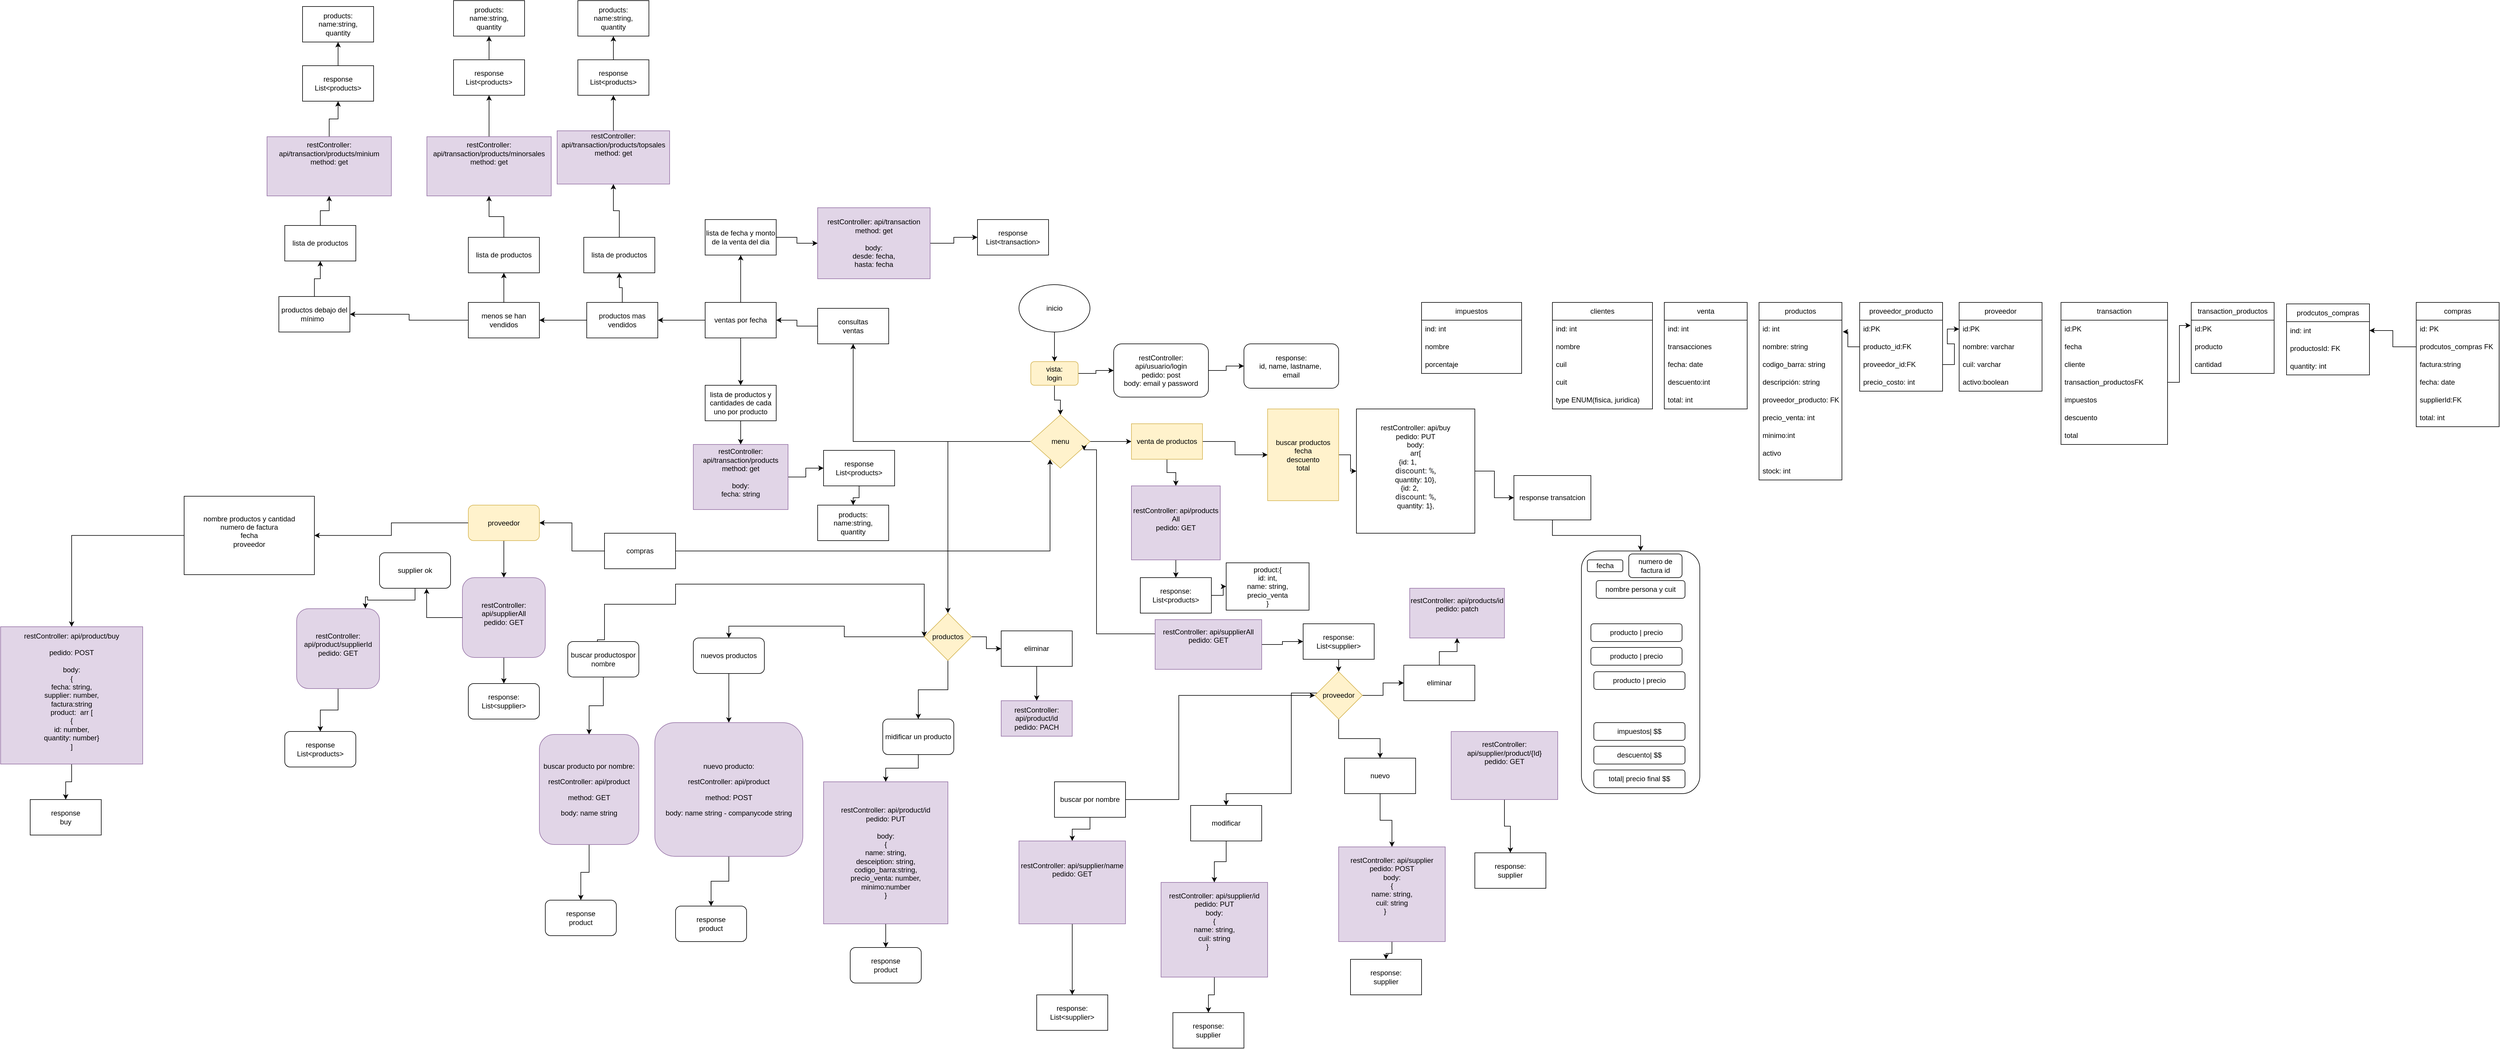 <mxfile version="24.3.1" type="device">
  <diagram name="Página-1" id="rZ6r67mJLrOPYYvWsc2z">
    <mxGraphModel dx="2587" dy="1554" grid="1" gridSize="10" guides="1" tooltips="1" connect="1" arrows="1" fold="1" page="1" pageScale="1" pageWidth="827" pageHeight="1169" math="0" shadow="0">
      <root>
        <mxCell id="0" />
        <mxCell id="1" parent="0" />
        <mxCell id="ecbUbFOK_Fs8z9jZFULz-3" value="" style="edgeStyle=orthogonalEdgeStyle;rounded=0;orthogonalLoop=1;jettySize=auto;html=1;" parent="1" source="ecbUbFOK_Fs8z9jZFULz-4" target="ecbUbFOK_Fs8z9jZFULz-2" edge="1">
          <mxGeometry relative="1" as="geometry" />
        </mxCell>
        <mxCell id="ecbUbFOK_Fs8z9jZFULz-1" value="inicio" style="ellipse;whiteSpace=wrap;html=1;" parent="1" vertex="1">
          <mxGeometry x="340" y="30" width="120" height="80" as="geometry" />
        </mxCell>
        <mxCell id="ecbUbFOK_Fs8z9jZFULz-7" value="" style="edgeStyle=orthogonalEdgeStyle;rounded=0;orthogonalLoop=1;jettySize=auto;html=1;" parent="1" source="ecbUbFOK_Fs8z9jZFULz-2" target="ecbUbFOK_Fs8z9jZFULz-6" edge="1">
          <mxGeometry relative="1" as="geometry" />
        </mxCell>
        <mxCell id="ecbUbFOK_Fs8z9jZFULz-9" value="" style="edgeStyle=orthogonalEdgeStyle;rounded=0;orthogonalLoop=1;jettySize=auto;html=1;" parent="1" source="ecbUbFOK_Fs8z9jZFULz-2" target="ecbUbFOK_Fs8z9jZFULz-8" edge="1">
          <mxGeometry relative="1" as="geometry" />
        </mxCell>
        <mxCell id="ecbUbFOK_Fs8z9jZFULz-41" value="" style="edgeStyle=orthogonalEdgeStyle;rounded=0;orthogonalLoop=1;jettySize=auto;html=1;" parent="1" source="ecbUbFOK_Fs8z9jZFULz-2" target="ecbUbFOK_Fs8z9jZFULz-40" edge="1">
          <mxGeometry relative="1" as="geometry" />
        </mxCell>
        <mxCell id="ecbUbFOK_Fs8z9jZFULz-2" value="menu" style="rhombus;whiteSpace=wrap;html=1;fillColor=#fff2cc;strokeColor=#d6b656;" parent="1" vertex="1">
          <mxGeometry x="360" y="250" width="100" height="90" as="geometry" />
        </mxCell>
        <mxCell id="ecbUbFOK_Fs8z9jZFULz-5" value="" style="edgeStyle=orthogonalEdgeStyle;rounded=0;orthogonalLoop=1;jettySize=auto;html=1;" parent="1" source="ecbUbFOK_Fs8z9jZFULz-1" target="ecbUbFOK_Fs8z9jZFULz-4" edge="1">
          <mxGeometry relative="1" as="geometry">
            <mxPoint x="400" y="170" as="sourcePoint" />
            <mxPoint x="410" y="250" as="targetPoint" />
          </mxGeometry>
        </mxCell>
        <mxCell id="UunuTz7GS6xkf7UFXNVD-2" value="" style="edgeStyle=orthogonalEdgeStyle;rounded=0;orthogonalLoop=1;jettySize=auto;html=1;" parent="1" source="ecbUbFOK_Fs8z9jZFULz-4" target="UunuTz7GS6xkf7UFXNVD-1" edge="1">
          <mxGeometry relative="1" as="geometry" />
        </mxCell>
        <mxCell id="ecbUbFOK_Fs8z9jZFULz-4" value="vista:&lt;div&gt;login&lt;/div&gt;" style="rounded=1;whiteSpace=wrap;html=1;fillColor=#fff2cc;strokeColor=#d6b656;" parent="1" vertex="1">
          <mxGeometry x="360" y="160" width="80" height="40" as="geometry" />
        </mxCell>
        <mxCell id="ecbUbFOK_Fs8z9jZFULz-13" value="" style="edgeStyle=orthogonalEdgeStyle;rounded=0;orthogonalLoop=1;jettySize=auto;html=1;" parent="1" source="ecbUbFOK_Fs8z9jZFULz-6" target="ecbUbFOK_Fs8z9jZFULz-12" edge="1">
          <mxGeometry relative="1" as="geometry" />
        </mxCell>
        <mxCell id="UunuTz7GS6xkf7UFXNVD-6" value="" style="edgeStyle=orthogonalEdgeStyle;rounded=0;orthogonalLoop=1;jettySize=auto;html=1;" parent="1" source="ecbUbFOK_Fs8z9jZFULz-6" target="UunuTz7GS6xkf7UFXNVD-5" edge="1">
          <mxGeometry relative="1" as="geometry" />
        </mxCell>
        <mxCell id="ecbUbFOK_Fs8z9jZFULz-6" value="venta de productos" style="whiteSpace=wrap;html=1;fillColor=#fff2cc;strokeColor=#d6b656;" parent="1" vertex="1">
          <mxGeometry x="530" y="265" width="120" height="60" as="geometry" />
        </mxCell>
        <mxCell id="ecbUbFOK_Fs8z9jZFULz-38" value="" style="edgeStyle=orthogonalEdgeStyle;rounded=0;orthogonalLoop=1;jettySize=auto;html=1;" parent="1" source="ecbUbFOK_Fs8z9jZFULz-8" target="ecbUbFOK_Fs8z9jZFULz-37" edge="1">
          <mxGeometry relative="1" as="geometry" />
        </mxCell>
        <mxCell id="ecbUbFOK_Fs8z9jZFULz-8" value="consultas&lt;div&gt;ventas&lt;/div&gt;" style="whiteSpace=wrap;html=1;" parent="1" vertex="1">
          <mxGeometry y="70" width="120" height="60" as="geometry" />
        </mxCell>
        <mxCell id="ecbUbFOK_Fs8z9jZFULz-47" value="" style="edgeStyle=orthogonalEdgeStyle;rounded=0;orthogonalLoop=1;jettySize=auto;html=1;" parent="1" source="ecbUbFOK_Fs8z9jZFULz-53" target="ecbUbFOK_Fs8z9jZFULz-46" edge="1">
          <mxGeometry relative="1" as="geometry" />
        </mxCell>
        <mxCell id="ecbUbFOK_Fs8z9jZFULz-10" value="compras" style="whiteSpace=wrap;html=1;" parent="1" vertex="1">
          <mxGeometry x="-360" y="450" width="120" height="60" as="geometry" />
        </mxCell>
        <mxCell id="UunuTz7GS6xkf7UFXNVD-13" value="" style="edgeStyle=orthogonalEdgeStyle;rounded=0;orthogonalLoop=1;jettySize=auto;html=1;" parent="1" source="ecbUbFOK_Fs8z9jZFULz-12" target="UunuTz7GS6xkf7UFXNVD-12" edge="1">
          <mxGeometry relative="1" as="geometry" />
        </mxCell>
        <mxCell id="ecbUbFOK_Fs8z9jZFULz-12" value="buscar productos&lt;div&gt;fecha&lt;/div&gt;&lt;div&gt;descuento&lt;/div&gt;&lt;div&gt;total&lt;/div&gt;" style="whiteSpace=wrap;html=1;fillColor=#fff2cc;strokeColor=#d6b656;" parent="1" vertex="1">
          <mxGeometry x="760" y="240" width="120" height="155" as="geometry" />
        </mxCell>
        <mxCell id="ecbUbFOK_Fs8z9jZFULz-17" value="productos" style="swimlane;fontStyle=0;childLayout=stackLayout;horizontal=1;startSize=30;horizontalStack=0;resizeParent=1;resizeParentMax=0;resizeLast=0;collapsible=1;marginBottom=0;whiteSpace=wrap;html=1;" parent="1" vertex="1">
          <mxGeometry x="1590" y="60" width="140" height="300" as="geometry" />
        </mxCell>
        <mxCell id="ecbUbFOK_Fs8z9jZFULz-19" value="id: int" style="text;strokeColor=none;fillColor=none;align=left;verticalAlign=middle;spacingLeft=4;spacingRight=4;overflow=hidden;points=[[0,0.5],[1,0.5]];portConstraint=eastwest;rotatable=0;whiteSpace=wrap;html=1;" parent="ecbUbFOK_Fs8z9jZFULz-17" vertex="1">
          <mxGeometry y="30" width="140" height="30" as="geometry" />
        </mxCell>
        <mxCell id="ecbUbFOK_Fs8z9jZFULz-18" value="nombre: string" style="text;strokeColor=none;fillColor=none;align=left;verticalAlign=middle;spacingLeft=4;spacingRight=4;overflow=hidden;points=[[0,0.5],[1,0.5]];portConstraint=eastwest;rotatable=0;whiteSpace=wrap;html=1;" parent="ecbUbFOK_Fs8z9jZFULz-17" vertex="1">
          <mxGeometry y="60" width="140" height="30" as="geometry" />
        </mxCell>
        <mxCell id="ecbUbFOK_Fs8z9jZFULz-68" value="codigo_barra: string" style="text;strokeColor=none;fillColor=none;align=left;verticalAlign=middle;spacingLeft=4;spacingRight=4;overflow=hidden;points=[[0,0.5],[1,0.5]];portConstraint=eastwest;rotatable=0;whiteSpace=wrap;html=1;" parent="ecbUbFOK_Fs8z9jZFULz-17" vertex="1">
          <mxGeometry y="90" width="140" height="30" as="geometry" />
        </mxCell>
        <mxCell id="ecbUbFOK_Fs8z9jZFULz-20" value="descripción: string" style="text;strokeColor=none;fillColor=none;align=left;verticalAlign=middle;spacingLeft=4;spacingRight=4;overflow=hidden;points=[[0,0.5],[1,0.5]];portConstraint=eastwest;rotatable=0;whiteSpace=wrap;html=1;" parent="ecbUbFOK_Fs8z9jZFULz-17" vertex="1">
          <mxGeometry y="120" width="140" height="30" as="geometry" />
        </mxCell>
        <mxCell id="UunuTz7GS6xkf7UFXNVD-27" value="&lt;span style=&quot;text-align: center;&quot;&gt;proveedor_producto&lt;/span&gt;: FK" style="text;strokeColor=none;fillColor=none;align=left;verticalAlign=middle;spacingLeft=4;spacingRight=4;overflow=hidden;points=[[0,0.5],[1,0.5]];portConstraint=eastwest;rotatable=0;whiteSpace=wrap;html=1;" parent="ecbUbFOK_Fs8z9jZFULz-17" vertex="1">
          <mxGeometry y="150" width="140" height="30" as="geometry" />
        </mxCell>
        <mxCell id="ecbUbFOK_Fs8z9jZFULz-22" value="precio_venta: int" style="text;strokeColor=none;fillColor=none;align=left;verticalAlign=middle;spacingLeft=4;spacingRight=4;overflow=hidden;points=[[0,0.5],[1,0.5]];portConstraint=eastwest;rotatable=0;whiteSpace=wrap;html=1;" parent="ecbUbFOK_Fs8z9jZFULz-17" vertex="1">
          <mxGeometry y="180" width="140" height="30" as="geometry" />
        </mxCell>
        <mxCell id="ecbUbFOK_Fs8z9jZFULz-81" value="minimo:int" style="text;strokeColor=none;fillColor=none;align=left;verticalAlign=middle;spacingLeft=4;spacingRight=4;overflow=hidden;points=[[0,0.5],[1,0.5]];portConstraint=eastwest;rotatable=0;whiteSpace=wrap;html=1;" parent="ecbUbFOK_Fs8z9jZFULz-17" vertex="1">
          <mxGeometry y="210" width="140" height="30" as="geometry" />
        </mxCell>
        <mxCell id="ecbUbFOK_Fs8z9jZFULz-67" value="activo" style="text;strokeColor=none;fillColor=none;align=left;verticalAlign=middle;spacingLeft=4;spacingRight=4;overflow=hidden;points=[[0,0.5],[1,0.5]];portConstraint=eastwest;rotatable=0;whiteSpace=wrap;html=1;" parent="ecbUbFOK_Fs8z9jZFULz-17" vertex="1">
          <mxGeometry y="240" width="140" height="30" as="geometry" />
        </mxCell>
        <mxCell id="ecbUbFOK_Fs8z9jZFULz-23" value="stock: int" style="text;strokeColor=none;fillColor=none;align=left;verticalAlign=middle;spacingLeft=4;spacingRight=4;overflow=hidden;points=[[0,0.5],[1,0.5]];portConstraint=eastwest;rotatable=0;whiteSpace=wrap;html=1;" parent="ecbUbFOK_Fs8z9jZFULz-17" vertex="1">
          <mxGeometry y="270" width="140" height="30" as="geometry" />
        </mxCell>
        <mxCell id="UunuTz7GS6xkf7UFXNVD-105" value="" style="edgeStyle=orthogonalEdgeStyle;rounded=0;orthogonalLoop=1;jettySize=auto;html=1;" parent="1" source="ecbUbFOK_Fs8z9jZFULz-24" target="UunuTz7GS6xkf7UFXNVD-104" edge="1">
          <mxGeometry relative="1" as="geometry" />
        </mxCell>
        <mxCell id="ecbUbFOK_Fs8z9jZFULz-24" value="nuevos productos" style="rounded=1;whiteSpace=wrap;html=1;" parent="1" vertex="1">
          <mxGeometry x="-210" y="627" width="120" height="60" as="geometry" />
        </mxCell>
        <mxCell id="ecbUbFOK_Fs8z9jZFULz-26" value="venta" style="swimlane;fontStyle=0;childLayout=stackLayout;horizontal=1;startSize=30;horizontalStack=0;resizeParent=1;resizeParentMax=0;resizeLast=0;collapsible=1;marginBottom=0;whiteSpace=wrap;html=1;" parent="1" vertex="1">
          <mxGeometry x="1430" y="60" width="140" height="180" as="geometry" />
        </mxCell>
        <mxCell id="ecbUbFOK_Fs8z9jZFULz-27" value="ind: int" style="text;strokeColor=none;fillColor=none;align=left;verticalAlign=middle;spacingLeft=4;spacingRight=4;overflow=hidden;points=[[0,0.5],[1,0.5]];portConstraint=eastwest;rotatable=0;whiteSpace=wrap;html=1;" parent="ecbUbFOK_Fs8z9jZFULz-26" vertex="1">
          <mxGeometry y="30" width="140" height="30" as="geometry" />
        </mxCell>
        <mxCell id="ecbUbFOK_Fs8z9jZFULz-28" value="&lt;span style=&quot;text-align: center;&quot;&gt;transacciones&lt;/span&gt;" style="text;strokeColor=none;fillColor=none;align=left;verticalAlign=middle;spacingLeft=4;spacingRight=4;overflow=hidden;points=[[0,0.5],[1,0.5]];portConstraint=eastwest;rotatable=0;whiteSpace=wrap;html=1;" parent="ecbUbFOK_Fs8z9jZFULz-26" vertex="1">
          <mxGeometry y="60" width="140" height="30" as="geometry" />
        </mxCell>
        <mxCell id="ecbUbFOK_Fs8z9jZFULz-29" value="fecha: date" style="text;strokeColor=none;fillColor=none;align=left;verticalAlign=middle;spacingLeft=4;spacingRight=4;overflow=hidden;points=[[0,0.5],[1,0.5]];portConstraint=eastwest;rotatable=0;whiteSpace=wrap;html=1;" parent="ecbUbFOK_Fs8z9jZFULz-26" vertex="1">
          <mxGeometry y="90" width="140" height="30" as="geometry" />
        </mxCell>
        <mxCell id="ecbUbFOK_Fs8z9jZFULz-36" value="descuento:int" style="text;strokeColor=none;fillColor=none;align=left;verticalAlign=middle;spacingLeft=4;spacingRight=4;overflow=hidden;points=[[0,0.5],[1,0.5]];portConstraint=eastwest;rotatable=0;whiteSpace=wrap;html=1;" parent="ecbUbFOK_Fs8z9jZFULz-26" vertex="1">
          <mxGeometry y="120" width="140" height="30" as="geometry" />
        </mxCell>
        <mxCell id="ecbUbFOK_Fs8z9jZFULz-35" value="total: int" style="text;strokeColor=none;fillColor=none;align=left;verticalAlign=middle;spacingLeft=4;spacingRight=4;overflow=hidden;points=[[0,0.5],[1,0.5]];portConstraint=eastwest;rotatable=0;whiteSpace=wrap;html=1;" parent="ecbUbFOK_Fs8z9jZFULz-26" vertex="1">
          <mxGeometry y="150" width="140" height="30" as="geometry" />
        </mxCell>
        <mxCell id="ecbUbFOK_Fs8z9jZFULz-70" value="" style="edgeStyle=orthogonalEdgeStyle;rounded=0;orthogonalLoop=1;jettySize=auto;html=1;" parent="1" source="ecbUbFOK_Fs8z9jZFULz-37" target="ecbUbFOK_Fs8z9jZFULz-69" edge="1">
          <mxGeometry relative="1" as="geometry" />
        </mxCell>
        <mxCell id="ecbUbFOK_Fs8z9jZFULz-74" value="" style="edgeStyle=orthogonalEdgeStyle;rounded=0;orthogonalLoop=1;jettySize=auto;html=1;" parent="1" source="ecbUbFOK_Fs8z9jZFULz-37" target="ecbUbFOK_Fs8z9jZFULz-73" edge="1">
          <mxGeometry relative="1" as="geometry" />
        </mxCell>
        <mxCell id="ecbUbFOK_Fs8z9jZFULz-76" value="" style="edgeStyle=orthogonalEdgeStyle;rounded=0;orthogonalLoop=1;jettySize=auto;html=1;" parent="1" source="ecbUbFOK_Fs8z9jZFULz-37" target="ecbUbFOK_Fs8z9jZFULz-75" edge="1">
          <mxGeometry relative="1" as="geometry" />
        </mxCell>
        <mxCell id="ecbUbFOK_Fs8z9jZFULz-37" value="ventas por fecha" style="whiteSpace=wrap;html=1;" parent="1" vertex="1">
          <mxGeometry x="-190" y="60" width="120" height="60" as="geometry" />
        </mxCell>
        <mxCell id="UunuTz7GS6xkf7UFXNVD-114" value="" style="edgeStyle=orthogonalEdgeStyle;rounded=0;orthogonalLoop=1;jettySize=auto;html=1;" parent="1" source="ecbUbFOK_Fs8z9jZFULz-39" target="UunuTz7GS6xkf7UFXNVD-113" edge="1">
          <mxGeometry relative="1" as="geometry" />
        </mxCell>
        <mxCell id="ecbUbFOK_Fs8z9jZFULz-39" value="midificar un producto" style="rounded=1;whiteSpace=wrap;html=1;" parent="1" vertex="1">
          <mxGeometry x="110" y="764" width="120" height="60" as="geometry" />
        </mxCell>
        <mxCell id="ecbUbFOK_Fs8z9jZFULz-44" style="edgeStyle=orthogonalEdgeStyle;rounded=0;orthogonalLoop=1;jettySize=auto;html=1;entryX=0.5;entryY=0;entryDx=0;entryDy=0;" parent="1" source="ecbUbFOK_Fs8z9jZFULz-40" target="ecbUbFOK_Fs8z9jZFULz-39" edge="1">
          <mxGeometry relative="1" as="geometry" />
        </mxCell>
        <mxCell id="UunuTz7GS6xkf7UFXNVD-103" style="edgeStyle=orthogonalEdgeStyle;rounded=0;orthogonalLoop=1;jettySize=auto;html=1;entryX=0.5;entryY=0;entryDx=0;entryDy=0;" parent="1" source="ecbUbFOK_Fs8z9jZFULz-40" target="ecbUbFOK_Fs8z9jZFULz-24" edge="1">
          <mxGeometry relative="1" as="geometry" />
        </mxCell>
        <mxCell id="UunuTz7GS6xkf7UFXNVD-110" value="" style="edgeStyle=orthogonalEdgeStyle;rounded=0;orthogonalLoop=1;jettySize=auto;html=1;" parent="1" source="ecbUbFOK_Fs8z9jZFULz-40" target="UunuTz7GS6xkf7UFXNVD-109" edge="1">
          <mxGeometry relative="1" as="geometry" />
        </mxCell>
        <mxCell id="ecbUbFOK_Fs8z9jZFULz-40" value="productos" style="rhombus;whiteSpace=wrap;html=1;fillColor=#fff2cc;strokeColor=#d6b656;" parent="1" vertex="1">
          <mxGeometry x="180" y="585" width="80" height="80" as="geometry" />
        </mxCell>
        <mxCell id="ecbUbFOK_Fs8z9jZFULz-45" style="edgeStyle=orthogonalEdgeStyle;rounded=0;orthogonalLoop=1;jettySize=auto;html=1;entryX=0.325;entryY=0.835;entryDx=0;entryDy=0;entryPerimeter=0;" parent="1" source="ecbUbFOK_Fs8z9jZFULz-10" target="ecbUbFOK_Fs8z9jZFULz-2" edge="1">
          <mxGeometry relative="1" as="geometry" />
        </mxCell>
        <mxCell id="UunuTz7GS6xkf7UFXNVD-143" value="" style="edgeStyle=orthogonalEdgeStyle;rounded=0;orthogonalLoop=1;jettySize=auto;html=1;" parent="1" source="ecbUbFOK_Fs8z9jZFULz-46" target="UunuTz7GS6xkf7UFXNVD-142" edge="1">
          <mxGeometry relative="1" as="geometry" />
        </mxCell>
        <mxCell id="ecbUbFOK_Fs8z9jZFULz-46" value="&lt;div&gt;nombre productos y cantidad&lt;/div&gt;&lt;div&gt;numero de factura&lt;/div&gt;&lt;div&gt;fecha&lt;/div&gt;&lt;div&gt;proveedor&lt;/div&gt;&lt;div&gt;&lt;br&gt;&lt;/div&gt;" style="whiteSpace=wrap;html=1;" parent="1" vertex="1">
          <mxGeometry x="-1070" y="387.5" width="220" height="132.5" as="geometry" />
        </mxCell>
        <mxCell id="ecbUbFOK_Fs8z9jZFULz-49" value="proveedor" style="swimlane;fontStyle=0;childLayout=stackLayout;horizontal=1;startSize=30;horizontalStack=0;resizeParent=1;resizeParentMax=0;resizeLast=0;collapsible=1;marginBottom=0;whiteSpace=wrap;html=1;" parent="1" vertex="1">
          <mxGeometry x="1928" y="60" width="140" height="150" as="geometry" />
        </mxCell>
        <mxCell id="ecbUbFOK_Fs8z9jZFULz-55" value="id:PK" style="text;strokeColor=none;fillColor=none;align=left;verticalAlign=middle;spacingLeft=4;spacingRight=4;overflow=hidden;points=[[0,0.5],[1,0.5]];portConstraint=eastwest;rotatable=0;whiteSpace=wrap;html=1;" parent="ecbUbFOK_Fs8z9jZFULz-49" vertex="1">
          <mxGeometry y="30" width="140" height="30" as="geometry" />
        </mxCell>
        <mxCell id="ecbUbFOK_Fs8z9jZFULz-50" value="nombre: varchar" style="text;strokeColor=none;fillColor=none;align=left;verticalAlign=middle;spacingLeft=4;spacingRight=4;overflow=hidden;points=[[0,0.5],[1,0.5]];portConstraint=eastwest;rotatable=0;whiteSpace=wrap;html=1;" parent="ecbUbFOK_Fs8z9jZFULz-49" vertex="1">
          <mxGeometry y="60" width="140" height="30" as="geometry" />
        </mxCell>
        <mxCell id="UunuTz7GS6xkf7UFXNVD-61" value="cuil: varchar" style="text;strokeColor=none;fillColor=none;align=left;verticalAlign=middle;spacingLeft=4;spacingRight=4;overflow=hidden;points=[[0,0.5],[1,0.5]];portConstraint=eastwest;rotatable=0;whiteSpace=wrap;html=1;" parent="ecbUbFOK_Fs8z9jZFULz-49" vertex="1">
          <mxGeometry y="90" width="140" height="30" as="geometry" />
        </mxCell>
        <mxCell id="ecbUbFOK_Fs8z9jZFULz-66" value="activo:boolean" style="text;strokeColor=none;fillColor=none;align=left;verticalAlign=middle;spacingLeft=4;spacingRight=4;overflow=hidden;points=[[0,0.5],[1,0.5]];portConstraint=eastwest;rotatable=0;whiteSpace=wrap;html=1;" parent="ecbUbFOK_Fs8z9jZFULz-49" vertex="1">
          <mxGeometry y="120" width="140" height="30" as="geometry" />
        </mxCell>
        <mxCell id="ecbUbFOK_Fs8z9jZFULz-54" value="" style="edgeStyle=orthogonalEdgeStyle;rounded=0;orthogonalLoop=1;jettySize=auto;html=1;" parent="1" source="ecbUbFOK_Fs8z9jZFULz-10" target="ecbUbFOK_Fs8z9jZFULz-53" edge="1">
          <mxGeometry relative="1" as="geometry">
            <mxPoint x="230" y="390" as="sourcePoint" />
            <mxPoint x="-10" y="415" as="targetPoint" />
          </mxGeometry>
        </mxCell>
        <mxCell id="UunuTz7GS6xkf7UFXNVD-120" value="" style="edgeStyle=orthogonalEdgeStyle;rounded=0;orthogonalLoop=1;jettySize=auto;html=1;" parent="1" source="ecbUbFOK_Fs8z9jZFULz-53" target="UunuTz7GS6xkf7UFXNVD-119" edge="1">
          <mxGeometry relative="1" as="geometry" />
        </mxCell>
        <mxCell id="ecbUbFOK_Fs8z9jZFULz-53" value="proveedor" style="rounded=1;whiteSpace=wrap;html=1;fillColor=#fff2cc;strokeColor=#d6b656;" parent="1" vertex="1">
          <mxGeometry x="-590" y="402.5" width="120" height="60" as="geometry" />
        </mxCell>
        <mxCell id="ecbUbFOK_Fs8z9jZFULz-61" value="" style="edgeStyle=orthogonalEdgeStyle;rounded=0;orthogonalLoop=1;jettySize=auto;html=1;" parent="1" source="ecbUbFOK_Fs8z9jZFULz-58" target="ecbUbFOK_Fs8z9jZFULz-60" edge="1">
          <mxGeometry relative="1" as="geometry" />
        </mxCell>
        <mxCell id="ecbUbFOK_Fs8z9jZFULz-63" value="" style="edgeStyle=orthogonalEdgeStyle;rounded=0;orthogonalLoop=1;jettySize=auto;html=1;" parent="1" source="ecbUbFOK_Fs8z9jZFULz-58" target="ecbUbFOK_Fs8z9jZFULz-62" edge="1">
          <mxGeometry relative="1" as="geometry">
            <Array as="points">
              <mxPoint x="800" y="720" />
              <mxPoint x="800" y="890" />
            </Array>
          </mxGeometry>
        </mxCell>
        <mxCell id="ecbUbFOK_Fs8z9jZFULz-65" value="" style="edgeStyle=orthogonalEdgeStyle;rounded=0;orthogonalLoop=1;jettySize=auto;html=1;" parent="1" source="ecbUbFOK_Fs8z9jZFULz-58" target="ecbUbFOK_Fs8z9jZFULz-64" edge="1">
          <mxGeometry relative="1" as="geometry" />
        </mxCell>
        <mxCell id="ecbUbFOK_Fs8z9jZFULz-58" value="proveedor" style="rhombus;whiteSpace=wrap;html=1;fillColor=#fff2cc;strokeColor=#d6b656;" parent="1" vertex="1">
          <mxGeometry x="840" y="684" width="80" height="80" as="geometry" />
        </mxCell>
        <mxCell id="UunuTz7GS6xkf7UFXNVD-42" value="" style="edgeStyle=orthogonalEdgeStyle;rounded=0;orthogonalLoop=1;jettySize=auto;html=1;" parent="1" source="ecbUbFOK_Fs8z9jZFULz-60" target="UunuTz7GS6xkf7UFXNVD-41" edge="1">
          <mxGeometry relative="1" as="geometry" />
        </mxCell>
        <mxCell id="ecbUbFOK_Fs8z9jZFULz-60" value="nuevo" style="whiteSpace=wrap;html=1;" parent="1" vertex="1">
          <mxGeometry x="890" y="830" width="120" height="60" as="geometry" />
        </mxCell>
        <mxCell id="UunuTz7GS6xkf7UFXNVD-92" value="" style="edgeStyle=orthogonalEdgeStyle;rounded=0;orthogonalLoop=1;jettySize=auto;html=1;" parent="1" source="ecbUbFOK_Fs8z9jZFULz-62" target="UunuTz7GS6xkf7UFXNVD-91" edge="1">
          <mxGeometry relative="1" as="geometry" />
        </mxCell>
        <mxCell id="ecbUbFOK_Fs8z9jZFULz-62" value="modificar" style="whiteSpace=wrap;html=1;" parent="1" vertex="1">
          <mxGeometry x="630" y="910" width="120" height="60" as="geometry" />
        </mxCell>
        <mxCell id="UunuTz7GS6xkf7UFXNVD-34" value="" style="edgeStyle=orthogonalEdgeStyle;rounded=0;orthogonalLoop=1;jettySize=auto;html=1;" parent="1" source="ecbUbFOK_Fs8z9jZFULz-64" target="UunuTz7GS6xkf7UFXNVD-33" edge="1">
          <mxGeometry relative="1" as="geometry" />
        </mxCell>
        <mxCell id="ecbUbFOK_Fs8z9jZFULz-64" value="eliminar" style="whiteSpace=wrap;html=1;" parent="1" vertex="1">
          <mxGeometry x="990" y="673" width="120" height="60" as="geometry" />
        </mxCell>
        <mxCell id="ecbUbFOK_Fs8z9jZFULz-72" value="" style="edgeStyle=orthogonalEdgeStyle;rounded=0;orthogonalLoop=1;jettySize=auto;html=1;" parent="1" source="ecbUbFOK_Fs8z9jZFULz-69" target="ecbUbFOK_Fs8z9jZFULz-71" edge="1">
          <mxGeometry relative="1" as="geometry" />
        </mxCell>
        <mxCell id="ecbUbFOK_Fs8z9jZFULz-78" value="" style="edgeStyle=orthogonalEdgeStyle;rounded=0;orthogonalLoop=1;jettySize=auto;html=1;" parent="1" source="ecbUbFOK_Fs8z9jZFULz-69" target="ecbUbFOK_Fs8z9jZFULz-77" edge="1">
          <mxGeometry relative="1" as="geometry" />
        </mxCell>
        <mxCell id="ecbUbFOK_Fs8z9jZFULz-69" value="productos mas vendidos" style="whiteSpace=wrap;html=1;" parent="1" vertex="1">
          <mxGeometry x="-390" y="60" width="120" height="60" as="geometry" />
        </mxCell>
        <mxCell id="ecbUbFOK_Fs8z9jZFULz-80" value="" style="edgeStyle=orthogonalEdgeStyle;rounded=0;orthogonalLoop=1;jettySize=auto;html=1;" parent="1" source="ecbUbFOK_Fs8z9jZFULz-71" target="ecbUbFOK_Fs8z9jZFULz-79" edge="1">
          <mxGeometry relative="1" as="geometry" />
        </mxCell>
        <mxCell id="ecbUbFOK_Fs8z9jZFULz-83" value="" style="edgeStyle=orthogonalEdgeStyle;rounded=0;orthogonalLoop=1;jettySize=auto;html=1;" parent="1" source="ecbUbFOK_Fs8z9jZFULz-71" target="ecbUbFOK_Fs8z9jZFULz-82" edge="1">
          <mxGeometry relative="1" as="geometry" />
        </mxCell>
        <mxCell id="ecbUbFOK_Fs8z9jZFULz-71" value="menos se han vendidos" style="whiteSpace=wrap;html=1;" parent="1" vertex="1">
          <mxGeometry x="-590" y="60" width="120" height="60" as="geometry" />
        </mxCell>
        <mxCell id="UunuTz7GS6xkf7UFXNVD-152" value="" style="edgeStyle=orthogonalEdgeStyle;rounded=0;orthogonalLoop=1;jettySize=auto;html=1;" parent="1" source="ecbUbFOK_Fs8z9jZFULz-73" target="UunuTz7GS6xkf7UFXNVD-151" edge="1">
          <mxGeometry relative="1" as="geometry" />
        </mxCell>
        <mxCell id="ecbUbFOK_Fs8z9jZFULz-73" value="lista de productos y cantidades de cada uno por producto" style="whiteSpace=wrap;html=1;" parent="1" vertex="1">
          <mxGeometry x="-190" y="200" width="120" height="60" as="geometry" />
        </mxCell>
        <mxCell id="UunuTz7GS6xkf7UFXNVD-148" value="" style="edgeStyle=orthogonalEdgeStyle;rounded=0;orthogonalLoop=1;jettySize=auto;html=1;" parent="1" source="ecbUbFOK_Fs8z9jZFULz-75" target="UunuTz7GS6xkf7UFXNVD-147" edge="1">
          <mxGeometry relative="1" as="geometry" />
        </mxCell>
        <mxCell id="ecbUbFOK_Fs8z9jZFULz-75" value="lista de fecha y monto de la venta del dia" style="whiteSpace=wrap;html=1;" parent="1" vertex="1">
          <mxGeometry x="-190" y="-80" width="120" height="60" as="geometry" />
        </mxCell>
        <mxCell id="UunuTz7GS6xkf7UFXNVD-158" value="" style="edgeStyle=orthogonalEdgeStyle;rounded=0;orthogonalLoop=1;jettySize=auto;html=1;" parent="1" source="ecbUbFOK_Fs8z9jZFULz-77" target="UunuTz7GS6xkf7UFXNVD-157" edge="1">
          <mxGeometry relative="1" as="geometry" />
        </mxCell>
        <mxCell id="ecbUbFOK_Fs8z9jZFULz-77" value="lista de productos" style="whiteSpace=wrap;html=1;" parent="1" vertex="1">
          <mxGeometry x="-395" y="-50" width="120" height="60" as="geometry" />
        </mxCell>
        <mxCell id="UunuTz7GS6xkf7UFXNVD-164" value="" style="edgeStyle=orthogonalEdgeStyle;rounded=0;orthogonalLoop=1;jettySize=auto;html=1;" parent="1" source="ecbUbFOK_Fs8z9jZFULz-79" target="UunuTz7GS6xkf7UFXNVD-163" edge="1">
          <mxGeometry relative="1" as="geometry" />
        </mxCell>
        <mxCell id="ecbUbFOK_Fs8z9jZFULz-79" value="lista de productos" style="whiteSpace=wrap;html=1;" parent="1" vertex="1">
          <mxGeometry x="-590" y="-50" width="120" height="60" as="geometry" />
        </mxCell>
        <mxCell id="ecbUbFOK_Fs8z9jZFULz-85" value="" style="edgeStyle=orthogonalEdgeStyle;rounded=0;orthogonalLoop=1;jettySize=auto;html=1;" parent="1" source="ecbUbFOK_Fs8z9jZFULz-82" target="ecbUbFOK_Fs8z9jZFULz-84" edge="1">
          <mxGeometry relative="1" as="geometry" />
        </mxCell>
        <mxCell id="ecbUbFOK_Fs8z9jZFULz-82" value="productos debajo del mínimo&amp;nbsp;&amp;nbsp;" style="whiteSpace=wrap;html=1;" parent="1" vertex="1">
          <mxGeometry x="-910" y="50" width="120" height="60" as="geometry" />
        </mxCell>
        <mxCell id="UunuTz7GS6xkf7UFXNVD-170" value="" style="edgeStyle=orthogonalEdgeStyle;rounded=0;orthogonalLoop=1;jettySize=auto;html=1;" parent="1" source="ecbUbFOK_Fs8z9jZFULz-84" target="UunuTz7GS6xkf7UFXNVD-169" edge="1">
          <mxGeometry relative="1" as="geometry" />
        </mxCell>
        <mxCell id="ecbUbFOK_Fs8z9jZFULz-84" value="lista de productos" style="whiteSpace=wrap;html=1;" parent="1" vertex="1">
          <mxGeometry x="-900" y="-70" width="120" height="60" as="geometry" />
        </mxCell>
        <mxCell id="UunuTz7GS6xkf7UFXNVD-4" value="" style="edgeStyle=orthogonalEdgeStyle;rounded=0;orthogonalLoop=1;jettySize=auto;html=1;" parent="1" source="UunuTz7GS6xkf7UFXNVD-1" target="UunuTz7GS6xkf7UFXNVD-3" edge="1">
          <mxGeometry relative="1" as="geometry" />
        </mxCell>
        <mxCell id="UunuTz7GS6xkf7UFXNVD-1" value="restController: api/usuario/login&lt;div&gt;pedido: post&lt;/div&gt;&lt;div&gt;body: email y password&lt;/div&gt;" style="whiteSpace=wrap;html=1;rounded=1;" parent="1" vertex="1">
          <mxGeometry x="500" y="130" width="160" height="90" as="geometry" />
        </mxCell>
        <mxCell id="UunuTz7GS6xkf7UFXNVD-3" value="response:&lt;div&gt;id, name, lastname,&amp;nbsp;&lt;/div&gt;&lt;div&gt;email&lt;/div&gt;" style="whiteSpace=wrap;html=1;rounded=1;" parent="1" vertex="1">
          <mxGeometry x="720" y="130" width="160" height="75" as="geometry" />
        </mxCell>
        <mxCell id="UunuTz7GS6xkf7UFXNVD-11" value="" style="edgeStyle=orthogonalEdgeStyle;rounded=0;orthogonalLoop=1;jettySize=auto;html=1;" parent="1" source="UunuTz7GS6xkf7UFXNVD-5" target="UunuTz7GS6xkf7UFXNVD-10" edge="1">
          <mxGeometry relative="1" as="geometry" />
        </mxCell>
        <mxCell id="UunuTz7GS6xkf7UFXNVD-5" value="restController: api/products All&lt;div&gt;pedido: GET&lt;/div&gt;&lt;div&gt;&lt;br&gt;&lt;/div&gt;" style="whiteSpace=wrap;html=1;fillColor=#e1d5e7;strokeColor=#9673a6;" parent="1" vertex="1">
          <mxGeometry x="530" y="370" width="150" height="125" as="geometry" />
        </mxCell>
        <mxCell id="UunuTz7GS6xkf7UFXNVD-29" value="" style="edgeStyle=orthogonalEdgeStyle;rounded=0;orthogonalLoop=1;jettySize=auto;html=1;" parent="1" source="UunuTz7GS6xkf7UFXNVD-10" target="UunuTz7GS6xkf7UFXNVD-28" edge="1">
          <mxGeometry relative="1" as="geometry" />
        </mxCell>
        <mxCell id="UunuTz7GS6xkf7UFXNVD-10" value="response:&lt;div&gt;List&amp;lt;products&amp;gt;&lt;/div&gt;" style="whiteSpace=wrap;html=1;" parent="1" vertex="1">
          <mxGeometry x="545" y="525" width="120" height="60" as="geometry" />
        </mxCell>
        <mxCell id="UunuTz7GS6xkf7UFXNVD-15" value="" style="edgeStyle=orthogonalEdgeStyle;rounded=0;orthogonalLoop=1;jettySize=auto;html=1;" parent="1" source="UunuTz7GS6xkf7UFXNVD-12" target="UunuTz7GS6xkf7UFXNVD-14" edge="1">
          <mxGeometry relative="1" as="geometry" />
        </mxCell>
        <mxCell id="UunuTz7GS6xkf7UFXNVD-12" value="restController: api/buy&lt;div&gt;pedido: PUT&lt;/div&gt;&lt;div&gt;body:&lt;/div&gt;&lt;div&gt;arr[&lt;/div&gt;&lt;div&gt;{&lt;span style=&quot;background-color: initial;&quot;&gt;id: 1,&amp;nbsp;&lt;/span&gt;&lt;span style=&quot;background-color: initial;&quot;&gt;&amp;nbsp; &amp;nbsp; &amp;nbsp; &amp;nbsp;&lt;/span&gt;&lt;/div&gt;&lt;div&gt;&lt;span style=&quot;background-color: rgb(255, 255, 255); color: rgb(32, 33, 36); font-family: Roboto, arial, sans-serif; font-size: 13px; text-align: left; white-space-collapse: preserve;&quot;&gt;discount: %,&lt;/span&gt;&lt;/div&gt;&lt;div&gt;&lt;span style=&quot;background-color: initial;&quot;&gt;quantity: 10},&lt;/span&gt;&lt;br&gt;&lt;/div&gt;&lt;div&gt;&lt;div&gt;{&lt;span style=&quot;background-color: initial;&quot;&gt;id: 2,&lt;/span&gt;&lt;span style=&quot;background-color: initial;&quot;&gt;&amp;nbsp; &amp;nbsp; &amp;nbsp;&amp;nbsp;&lt;/span&gt;&lt;/div&gt;&lt;div&gt;&lt;span style=&quot;background-color: rgb(255, 255, 255); color: rgb(32, 33, 36); font-family: Roboto, arial, sans-serif; font-size: 13px; text-align: left; white-space-collapse: preserve;&quot;&gt;discount: %,&lt;/span&gt;&lt;/div&gt;&lt;div&gt;&lt;span style=&quot;background-color: initial;&quot;&gt;quantity: 1},&lt;/span&gt;&lt;/div&gt;&lt;/div&gt;&lt;div&gt;&lt;br&gt;&lt;/div&gt;" style="whiteSpace=wrap;html=1;" parent="1" vertex="1">
          <mxGeometry x="910" y="240" width="200" height="210" as="geometry" />
        </mxCell>
        <mxCell id="UunuTz7GS6xkf7UFXNVD-26" style="edgeStyle=orthogonalEdgeStyle;rounded=0;orthogonalLoop=1;jettySize=auto;html=1;" parent="1" source="UunuTz7GS6xkf7UFXNVD-14" target="UunuTz7GS6xkf7UFXNVD-16" edge="1">
          <mxGeometry relative="1" as="geometry" />
        </mxCell>
        <mxCell id="UunuTz7GS6xkf7UFXNVD-14" value="response transatcion" style="whiteSpace=wrap;html=1;" parent="1" vertex="1">
          <mxGeometry x="1176" y="352.5" width="130" height="75" as="geometry" />
        </mxCell>
        <mxCell id="UunuTz7GS6xkf7UFXNVD-16" value="" style="rounded=1;whiteSpace=wrap;html=1;" parent="1" vertex="1">
          <mxGeometry x="1290" y="480" width="200" height="410" as="geometry" />
        </mxCell>
        <mxCell id="UunuTz7GS6xkf7UFXNVD-17" value="fecha" style="rounded=1;whiteSpace=wrap;html=1;" parent="1" vertex="1">
          <mxGeometry x="1300" y="495" width="60" height="20" as="geometry" />
        </mxCell>
        <mxCell id="UunuTz7GS6xkf7UFXNVD-18" value="nombre persona y cuit" style="rounded=1;whiteSpace=wrap;html=1;" parent="1" vertex="1">
          <mxGeometry x="1315" y="530" width="150" height="30" as="geometry" />
        </mxCell>
        <mxCell id="UunuTz7GS6xkf7UFXNVD-19" value="numero de factura id" style="rounded=1;whiteSpace=wrap;html=1;" parent="1" vertex="1">
          <mxGeometry x="1370" y="485" width="90" height="40" as="geometry" />
        </mxCell>
        <mxCell id="UunuTz7GS6xkf7UFXNVD-20" value="producto | precio" style="rounded=1;whiteSpace=wrap;html=1;" parent="1" vertex="1">
          <mxGeometry x="1306" y="603" width="154" height="30" as="geometry" />
        </mxCell>
        <mxCell id="UunuTz7GS6xkf7UFXNVD-21" value="producto | precio" style="rounded=1;whiteSpace=wrap;html=1;" parent="1" vertex="1">
          <mxGeometry x="1306" y="643" width="154" height="30" as="geometry" />
        </mxCell>
        <mxCell id="UunuTz7GS6xkf7UFXNVD-22" value="producto | precio" style="rounded=1;whiteSpace=wrap;html=1;" parent="1" vertex="1">
          <mxGeometry x="1311" y="684" width="154" height="30" as="geometry" />
        </mxCell>
        <mxCell id="UunuTz7GS6xkf7UFXNVD-23" value="total| precio final $$" style="rounded=1;whiteSpace=wrap;html=1;" parent="1" vertex="1">
          <mxGeometry x="1311" y="850" width="154" height="30" as="geometry" />
        </mxCell>
        <mxCell id="UunuTz7GS6xkf7UFXNVD-24" value="descuento| $$" style="rounded=1;whiteSpace=wrap;html=1;" parent="1" vertex="1">
          <mxGeometry x="1311" y="810" width="154" height="30" as="geometry" />
        </mxCell>
        <mxCell id="UunuTz7GS6xkf7UFXNVD-25" value="impuestos| $$" style="rounded=1;whiteSpace=wrap;html=1;" parent="1" vertex="1">
          <mxGeometry x="1311" y="770" width="154" height="30" as="geometry" />
        </mxCell>
        <mxCell id="UunuTz7GS6xkf7UFXNVD-28" value="product:{&lt;div&gt;id: int,&lt;/div&gt;&lt;div&gt;name: string,&lt;/div&gt;&lt;div&gt;precio_venta&lt;/div&gt;&lt;div&gt;}&lt;/div&gt;" style="whiteSpace=wrap;html=1;" parent="1" vertex="1">
          <mxGeometry x="690" y="500" width="140" height="80" as="geometry" />
        </mxCell>
        <mxCell id="UunuTz7GS6xkf7UFXNVD-33" value="&lt;br&gt;&lt;br&gt;&lt;div&gt;restController: api/products/id&lt;div style=&quot;forced-color-adjust: none;&quot;&gt;pedido: patch&lt;/div&gt;&lt;div style=&quot;forced-color-adjust: none;&quot;&gt;&lt;br&gt;&lt;/div&gt;&lt;div style=&quot;forced-color-adjust: none;&quot;&gt;&lt;br style=&quot;forced-color-adjust: none; color: rgb(0, 0, 0); font-family: Helvetica; font-size: 12px; font-style: normal; font-variant-ligatures: normal; font-variant-caps: normal; font-weight: 400; letter-spacing: normal; orphans: 2; text-align: center; text-indent: 0px; text-transform: none; widows: 2; word-spacing: 0px; -webkit-text-stroke-width: 0px; white-space: normal; background-color: rgb(251, 251, 251); text-decoration-thickness: initial; text-decoration-style: initial; text-decoration-color: initial;&quot;&gt;&lt;br&gt;&lt;br&gt;&lt;/div&gt;&lt;/div&gt;" style="whiteSpace=wrap;html=1;fillColor=#e1d5e7;strokeColor=#9673a6;" parent="1" vertex="1">
          <mxGeometry x="1000" y="543" width="160" height="84" as="geometry" />
        </mxCell>
        <mxCell id="UunuTz7GS6xkf7UFXNVD-37" value="" style="edgeStyle=orthogonalEdgeStyle;rounded=0;orthogonalLoop=1;jettySize=auto;html=1;" parent="1" source="UunuTz7GS6xkf7UFXNVD-35" target="UunuTz7GS6xkf7UFXNVD-36" edge="1">
          <mxGeometry relative="1" as="geometry" />
        </mxCell>
        <mxCell id="UunuTz7GS6xkf7UFXNVD-39" style="edgeStyle=orthogonalEdgeStyle;rounded=0;orthogonalLoop=1;jettySize=auto;html=1;entryX=0.9;entryY=0.667;entryDx=0;entryDy=0;entryPerimeter=0;" parent="1" source="UunuTz7GS6xkf7UFXNVD-35" target="ecbUbFOK_Fs8z9jZFULz-2" edge="1">
          <mxGeometry relative="1" as="geometry">
            <mxPoint x="470" y="309.429" as="targetPoint" />
            <Array as="points">
              <mxPoint x="471" y="620" />
              <mxPoint x="471" y="309" />
              <mxPoint x="450" y="309" />
            </Array>
          </mxGeometry>
        </mxCell>
        <mxCell id="UunuTz7GS6xkf7UFXNVD-35" value="&lt;br&gt;&lt;br&gt;&lt;div&gt;restController: api/supplierAll&lt;div style=&quot;forced-color-adjust: none;&quot;&gt;pedido: GET&lt;/div&gt;&lt;div style=&quot;forced-color-adjust: none;&quot;&gt;&lt;br&gt;&lt;/div&gt;&lt;div style=&quot;forced-color-adjust: none;&quot;&gt;&lt;br style=&quot;forced-color-adjust: none; color: rgb(0, 0, 0); font-family: Helvetica; font-size: 12px; font-style: normal; font-variant-ligatures: normal; font-variant-caps: normal; font-weight: 400; letter-spacing: normal; orphans: 2; text-align: center; text-indent: 0px; text-transform: none; widows: 2; word-spacing: 0px; -webkit-text-stroke-width: 0px; white-space: normal; background-color: rgb(251, 251, 251); text-decoration-thickness: initial; text-decoration-style: initial; text-decoration-color: initial;&quot;&gt;&lt;br&gt;&lt;br&gt;&lt;/div&gt;&lt;/div&gt;" style="whiteSpace=wrap;html=1;fillColor=#e1d5e7;strokeColor=#9673a6;" parent="1" vertex="1">
          <mxGeometry x="570" y="596" width="180" height="84" as="geometry" />
        </mxCell>
        <mxCell id="UunuTz7GS6xkf7UFXNVD-40" value="" style="edgeStyle=orthogonalEdgeStyle;rounded=0;orthogonalLoop=1;jettySize=auto;html=1;" parent="1" source="UunuTz7GS6xkf7UFXNVD-36" target="ecbUbFOK_Fs8z9jZFULz-58" edge="1">
          <mxGeometry relative="1" as="geometry" />
        </mxCell>
        <mxCell id="UunuTz7GS6xkf7UFXNVD-36" value="response:&lt;div&gt;List&amp;lt;supplier&amp;gt;&lt;/div&gt;" style="whiteSpace=wrap;html=1;" parent="1" vertex="1">
          <mxGeometry x="820" y="603" width="120" height="60" as="geometry" />
        </mxCell>
        <mxCell id="UunuTz7GS6xkf7UFXNVD-102" value="" style="edgeStyle=orthogonalEdgeStyle;rounded=0;orthogonalLoop=1;jettySize=auto;html=1;" parent="1" source="UunuTz7GS6xkf7UFXNVD-41" target="UunuTz7GS6xkf7UFXNVD-101" edge="1">
          <mxGeometry relative="1" as="geometry" />
        </mxCell>
        <mxCell id="UunuTz7GS6xkf7UFXNVD-41" value="&lt;br&gt;&lt;br&gt;&lt;div&gt;&lt;br&gt;&lt;/div&gt;&lt;div&gt;&lt;br&gt;&lt;/div&gt;&lt;div&gt;restController: api/supplier&lt;div&gt;pedido: POST&lt;/div&gt;&lt;div&gt;body:&lt;/div&gt;&lt;div&gt;{&lt;/div&gt;&lt;div&gt;name: string,&lt;/div&gt;&lt;div&gt;cuil: string&lt;/div&gt;&lt;div&gt;}&amp;nbsp; &amp;nbsp; &amp;nbsp; &amp;nbsp;&lt;/div&gt;&lt;div&gt;&amp;nbsp;&lt;/div&gt;&lt;div&gt;&amp;nbsp;&lt;/div&gt;&lt;div&gt;&lt;br&gt;&lt;/div&gt;&lt;div&gt;&lt;br&gt;&lt;/div&gt;&lt;div&gt;&lt;br&gt;&lt;br&gt;&lt;/div&gt;&lt;/div&gt;" style="whiteSpace=wrap;html=1;fillColor=#e1d5e7;strokeColor=#9673a6;" parent="1" vertex="1">
          <mxGeometry x="880" y="980" width="180" height="160" as="geometry" />
        </mxCell>
        <mxCell id="UunuTz7GS6xkf7UFXNVD-43" value="proveedor_producto" style="swimlane;fontStyle=0;childLayout=stackLayout;horizontal=1;startSize=30;horizontalStack=0;resizeParent=1;resizeParentMax=0;resizeLast=0;collapsible=1;marginBottom=0;whiteSpace=wrap;html=1;" parent="1" vertex="1">
          <mxGeometry x="1760" y="60" width="140" height="150" as="geometry" />
        </mxCell>
        <mxCell id="UunuTz7GS6xkf7UFXNVD-44" value="id:PK" style="text;strokeColor=none;fillColor=none;align=left;verticalAlign=middle;spacingLeft=4;spacingRight=4;overflow=hidden;points=[[0,0.5],[1,0.5]];portConstraint=eastwest;rotatable=0;whiteSpace=wrap;html=1;" parent="UunuTz7GS6xkf7UFXNVD-43" vertex="1">
          <mxGeometry y="30" width="140" height="30" as="geometry" />
        </mxCell>
        <mxCell id="UunuTz7GS6xkf7UFXNVD-45" value="producto_id:FK" style="text;strokeColor=none;fillColor=none;align=left;verticalAlign=middle;spacingLeft=4;spacingRight=4;overflow=hidden;points=[[0,0.5],[1,0.5]];portConstraint=eastwest;rotatable=0;whiteSpace=wrap;html=1;" parent="UunuTz7GS6xkf7UFXNVD-43" vertex="1">
          <mxGeometry y="60" width="140" height="30" as="geometry" />
        </mxCell>
        <mxCell id="UunuTz7GS6xkf7UFXNVD-46" value="proveedor_id:FK" style="text;strokeColor=none;fillColor=none;align=left;verticalAlign=middle;spacingLeft=4;spacingRight=4;overflow=hidden;points=[[0,0.5],[1,0.5]];portConstraint=eastwest;rotatable=0;whiteSpace=wrap;html=1;" parent="UunuTz7GS6xkf7UFXNVD-43" vertex="1">
          <mxGeometry y="90" width="140" height="30" as="geometry" />
        </mxCell>
        <mxCell id="ecbUbFOK_Fs8z9jZFULz-21" value="precio_costo: int" style="text;strokeColor=none;fillColor=none;align=left;verticalAlign=middle;spacingLeft=4;spacingRight=4;overflow=hidden;points=[[0,0.5],[1,0.5]];portConstraint=eastwest;rotatable=0;whiteSpace=wrap;html=1;" parent="UunuTz7GS6xkf7UFXNVD-43" vertex="1">
          <mxGeometry y="120" width="140" height="30" as="geometry" />
        </mxCell>
        <mxCell id="UunuTz7GS6xkf7UFXNVD-59" style="edgeStyle=orthogonalEdgeStyle;rounded=0;orthogonalLoop=1;jettySize=auto;html=1;entryX=1.01;entryY=0.652;entryDx=0;entryDy=0;entryPerimeter=0;" parent="1" source="UunuTz7GS6xkf7UFXNVD-45" target="ecbUbFOK_Fs8z9jZFULz-19" edge="1">
          <mxGeometry relative="1" as="geometry" />
        </mxCell>
        <mxCell id="UunuTz7GS6xkf7UFXNVD-60" style="edgeStyle=orthogonalEdgeStyle;rounded=0;orthogonalLoop=1;jettySize=auto;html=1;entryX=0;entryY=0.5;entryDx=0;entryDy=0;" parent="1" source="UunuTz7GS6xkf7UFXNVD-46" target="ecbUbFOK_Fs8z9jZFULz-55" edge="1">
          <mxGeometry relative="1" as="geometry" />
        </mxCell>
        <mxCell id="UunuTz7GS6xkf7UFXNVD-62" value="clientes" style="swimlane;fontStyle=0;childLayout=stackLayout;horizontal=1;startSize=30;horizontalStack=0;resizeParent=1;resizeParentMax=0;resizeLast=0;collapsible=1;marginBottom=0;whiteSpace=wrap;html=1;" parent="1" vertex="1">
          <mxGeometry x="1241" y="60" width="169" height="180" as="geometry">
            <mxRectangle x="1241" y="60" width="80" height="30" as="alternateBounds" />
          </mxGeometry>
        </mxCell>
        <mxCell id="UunuTz7GS6xkf7UFXNVD-63" value="ind: int" style="text;strokeColor=none;fillColor=none;align=left;verticalAlign=middle;spacingLeft=4;spacingRight=4;overflow=hidden;points=[[0,0.5],[1,0.5]];portConstraint=eastwest;rotatable=0;whiteSpace=wrap;html=1;" parent="UunuTz7GS6xkf7UFXNVD-62" vertex="1">
          <mxGeometry y="30" width="169" height="30" as="geometry" />
        </mxCell>
        <mxCell id="UunuTz7GS6xkf7UFXNVD-64" value="&lt;span style=&quot;text-align: center;&quot;&gt;nombre&lt;/span&gt;" style="text;strokeColor=none;fillColor=none;align=left;verticalAlign=middle;spacingLeft=4;spacingRight=4;overflow=hidden;points=[[0,0.5],[1,0.5]];portConstraint=eastwest;rotatable=0;whiteSpace=wrap;html=1;" parent="UunuTz7GS6xkf7UFXNVD-62" vertex="1">
          <mxGeometry y="60" width="169" height="30" as="geometry" />
        </mxCell>
        <mxCell id="UunuTz7GS6xkf7UFXNVD-65" value="cuil" style="text;strokeColor=none;fillColor=none;align=left;verticalAlign=middle;spacingLeft=4;spacingRight=4;overflow=hidden;points=[[0,0.5],[1,0.5]];portConstraint=eastwest;rotatable=0;whiteSpace=wrap;html=1;" parent="UunuTz7GS6xkf7UFXNVD-62" vertex="1">
          <mxGeometry y="90" width="169" height="30" as="geometry" />
        </mxCell>
        <mxCell id="UunuTz7GS6xkf7UFXNVD-66" value="cuit" style="text;strokeColor=none;fillColor=none;align=left;verticalAlign=middle;spacingLeft=4;spacingRight=4;overflow=hidden;points=[[0,0.5],[1,0.5]];portConstraint=eastwest;rotatable=0;whiteSpace=wrap;html=1;" parent="UunuTz7GS6xkf7UFXNVD-62" vertex="1">
          <mxGeometry y="120" width="169" height="30" as="geometry" />
        </mxCell>
        <mxCell id="UunuTz7GS6xkf7UFXNVD-67" value="type ENUM(fisica, juridica)" style="text;strokeColor=none;fillColor=none;align=left;verticalAlign=middle;spacingLeft=4;spacingRight=4;overflow=hidden;points=[[0,0.5],[1,0.5]];portConstraint=eastwest;rotatable=0;whiteSpace=wrap;html=1;" parent="UunuTz7GS6xkf7UFXNVD-62" vertex="1">
          <mxGeometry y="150" width="169" height="30" as="geometry" />
        </mxCell>
        <mxCell id="UunuTz7GS6xkf7UFXNVD-68" value="impuestos" style="swimlane;fontStyle=0;childLayout=stackLayout;horizontal=1;startSize=30;horizontalStack=0;resizeParent=1;resizeParentMax=0;resizeLast=0;collapsible=1;marginBottom=0;whiteSpace=wrap;html=1;" parent="1" vertex="1">
          <mxGeometry x="1020" y="60" width="169" height="120" as="geometry">
            <mxRectangle x="1241" y="60" width="80" height="30" as="alternateBounds" />
          </mxGeometry>
        </mxCell>
        <mxCell id="UunuTz7GS6xkf7UFXNVD-69" value="ind: int" style="text;strokeColor=none;fillColor=none;align=left;verticalAlign=middle;spacingLeft=4;spacingRight=4;overflow=hidden;points=[[0,0.5],[1,0.5]];portConstraint=eastwest;rotatable=0;whiteSpace=wrap;html=1;" parent="UunuTz7GS6xkf7UFXNVD-68" vertex="1">
          <mxGeometry y="30" width="169" height="30" as="geometry" />
        </mxCell>
        <mxCell id="UunuTz7GS6xkf7UFXNVD-70" value="&lt;span style=&quot;text-align: center;&quot;&gt;nombre&lt;/span&gt;" style="text;strokeColor=none;fillColor=none;align=left;verticalAlign=middle;spacingLeft=4;spacingRight=4;overflow=hidden;points=[[0,0.5],[1,0.5]];portConstraint=eastwest;rotatable=0;whiteSpace=wrap;html=1;" parent="UunuTz7GS6xkf7UFXNVD-68" vertex="1">
          <mxGeometry y="60" width="169" height="30" as="geometry" />
        </mxCell>
        <mxCell id="UunuTz7GS6xkf7UFXNVD-71" value="porcentaje" style="text;strokeColor=none;fillColor=none;align=left;verticalAlign=middle;spacingLeft=4;spacingRight=4;overflow=hidden;points=[[0,0.5],[1,0.5]];portConstraint=eastwest;rotatable=0;whiteSpace=wrap;html=1;" parent="UunuTz7GS6xkf7UFXNVD-68" vertex="1">
          <mxGeometry y="90" width="169" height="30" as="geometry" />
        </mxCell>
        <mxCell id="UunuTz7GS6xkf7UFXNVD-74" value="transaction" style="swimlane;fontStyle=0;childLayout=stackLayout;horizontal=1;startSize=30;horizontalStack=0;resizeParent=1;resizeParentMax=0;resizeLast=0;collapsible=1;marginBottom=0;whiteSpace=wrap;html=1;" parent="1" vertex="1">
          <mxGeometry x="2100" y="60" width="180" height="240" as="geometry" />
        </mxCell>
        <mxCell id="UunuTz7GS6xkf7UFXNVD-75" value="id:PK" style="text;strokeColor=none;fillColor=none;align=left;verticalAlign=middle;spacingLeft=4;spacingRight=4;overflow=hidden;points=[[0,0.5],[1,0.5]];portConstraint=eastwest;rotatable=0;whiteSpace=wrap;html=1;" parent="UunuTz7GS6xkf7UFXNVD-74" vertex="1">
          <mxGeometry y="30" width="180" height="30" as="geometry" />
        </mxCell>
        <mxCell id="UunuTz7GS6xkf7UFXNVD-76" value="fecha" style="text;strokeColor=none;fillColor=none;align=left;verticalAlign=middle;spacingLeft=4;spacingRight=4;overflow=hidden;points=[[0,0.5],[1,0.5]];portConstraint=eastwest;rotatable=0;whiteSpace=wrap;html=1;" parent="UunuTz7GS6xkf7UFXNVD-74" vertex="1">
          <mxGeometry y="60" width="180" height="30" as="geometry" />
        </mxCell>
        <mxCell id="UunuTz7GS6xkf7UFXNVD-77" value="cliente" style="text;strokeColor=none;fillColor=none;align=left;verticalAlign=middle;spacingLeft=4;spacingRight=4;overflow=hidden;points=[[0,0.5],[1,0.5]];portConstraint=eastwest;rotatable=0;whiteSpace=wrap;html=1;" parent="UunuTz7GS6xkf7UFXNVD-74" vertex="1">
          <mxGeometry y="90" width="180" height="30" as="geometry" />
        </mxCell>
        <mxCell id="UunuTz7GS6xkf7UFXNVD-78" value="&lt;span style=&quot;text-align: center;&quot;&gt;transaction_productos&lt;/span&gt;FK" style="text;strokeColor=none;fillColor=none;align=left;verticalAlign=middle;spacingLeft=4;spacingRight=4;overflow=hidden;points=[[0,0.5],[1,0.5]];portConstraint=eastwest;rotatable=0;whiteSpace=wrap;html=1;" parent="UunuTz7GS6xkf7UFXNVD-74" vertex="1">
          <mxGeometry y="120" width="180" height="30" as="geometry" />
        </mxCell>
        <mxCell id="UunuTz7GS6xkf7UFXNVD-79" value="impuestos" style="text;strokeColor=none;fillColor=none;align=left;verticalAlign=middle;spacingLeft=4;spacingRight=4;overflow=hidden;points=[[0,0.5],[1,0.5]];portConstraint=eastwest;rotatable=0;whiteSpace=wrap;html=1;" parent="UunuTz7GS6xkf7UFXNVD-74" vertex="1">
          <mxGeometry y="150" width="180" height="30" as="geometry" />
        </mxCell>
        <mxCell id="UunuTz7GS6xkf7UFXNVD-80" value="descuento" style="text;strokeColor=none;fillColor=none;align=left;verticalAlign=middle;spacingLeft=4;spacingRight=4;overflow=hidden;points=[[0,0.5],[1,0.5]];portConstraint=eastwest;rotatable=0;whiteSpace=wrap;html=1;" parent="UunuTz7GS6xkf7UFXNVD-74" vertex="1">
          <mxGeometry y="180" width="180" height="30" as="geometry" />
        </mxCell>
        <mxCell id="UunuTz7GS6xkf7UFXNVD-81" value="total" style="text;strokeColor=none;fillColor=none;align=left;verticalAlign=middle;spacingLeft=4;spacingRight=4;overflow=hidden;points=[[0,0.5],[1,0.5]];portConstraint=eastwest;rotatable=0;whiteSpace=wrap;html=1;" parent="UunuTz7GS6xkf7UFXNVD-74" vertex="1">
          <mxGeometry y="210" width="180" height="30" as="geometry" />
        </mxCell>
        <mxCell id="UunuTz7GS6xkf7UFXNVD-82" value="transaction_productos" style="swimlane;fontStyle=0;childLayout=stackLayout;horizontal=1;startSize=30;horizontalStack=0;resizeParent=1;resizeParentMax=0;resizeLast=0;collapsible=1;marginBottom=0;whiteSpace=wrap;html=1;" parent="1" vertex="1">
          <mxGeometry x="2320" y="60" width="140" height="120" as="geometry" />
        </mxCell>
        <mxCell id="UunuTz7GS6xkf7UFXNVD-83" value="id:PK" style="text;strokeColor=none;fillColor=none;align=left;verticalAlign=middle;spacingLeft=4;spacingRight=4;overflow=hidden;points=[[0,0.5],[1,0.5]];portConstraint=eastwest;rotatable=0;whiteSpace=wrap;html=1;" parent="UunuTz7GS6xkf7UFXNVD-82" vertex="1">
          <mxGeometry y="30" width="140" height="30" as="geometry" />
        </mxCell>
        <mxCell id="UunuTz7GS6xkf7UFXNVD-84" value="producto" style="text;strokeColor=none;fillColor=none;align=left;verticalAlign=middle;spacingLeft=4;spacingRight=4;overflow=hidden;points=[[0,0.5],[1,0.5]];portConstraint=eastwest;rotatable=0;whiteSpace=wrap;html=1;" parent="UunuTz7GS6xkf7UFXNVD-82" vertex="1">
          <mxGeometry y="60" width="140" height="30" as="geometry" />
        </mxCell>
        <mxCell id="UunuTz7GS6xkf7UFXNVD-85" value="cantidad" style="text;strokeColor=none;fillColor=none;align=left;verticalAlign=middle;spacingLeft=4;spacingRight=4;overflow=hidden;points=[[0,0.5],[1,0.5]];portConstraint=eastwest;rotatable=0;whiteSpace=wrap;html=1;" parent="UunuTz7GS6xkf7UFXNVD-82" vertex="1">
          <mxGeometry y="90" width="140" height="30" as="geometry" />
        </mxCell>
        <mxCell id="UunuTz7GS6xkf7UFXNVD-90" style="edgeStyle=orthogonalEdgeStyle;rounded=0;orthogonalLoop=1;jettySize=auto;html=1;entryX=-0.006;entryY=0.299;entryDx=0;entryDy=0;entryPerimeter=0;" parent="1" source="UunuTz7GS6xkf7UFXNVD-78" target="UunuTz7GS6xkf7UFXNVD-83" edge="1">
          <mxGeometry relative="1" as="geometry" />
        </mxCell>
        <mxCell id="UunuTz7GS6xkf7UFXNVD-100" value="" style="edgeStyle=orthogonalEdgeStyle;rounded=0;orthogonalLoop=1;jettySize=auto;html=1;" parent="1" source="UunuTz7GS6xkf7UFXNVD-91" target="UunuTz7GS6xkf7UFXNVD-99" edge="1">
          <mxGeometry relative="1" as="geometry" />
        </mxCell>
        <mxCell id="UunuTz7GS6xkf7UFXNVD-91" value="&lt;br&gt;&lt;br&gt;&lt;div&gt;&lt;br&gt;&lt;/div&gt;&lt;div&gt;&lt;br&gt;&lt;/div&gt;&lt;div&gt;restController: api/supplier/id&lt;div&gt;pedido: PUT&lt;/div&gt;&lt;div&gt;body:&lt;/div&gt;&lt;div&gt;{&lt;/div&gt;&lt;div&gt;name: string,&lt;/div&gt;&lt;div&gt;cuil: string&lt;/div&gt;&lt;div&gt;}&amp;nbsp; &amp;nbsp; &amp;nbsp; &amp;nbsp;&lt;/div&gt;&lt;div&gt;&amp;nbsp;&lt;/div&gt;&lt;div&gt;&amp;nbsp;&lt;/div&gt;&lt;div&gt;&lt;br&gt;&lt;/div&gt;&lt;div&gt;&lt;br&gt;&lt;/div&gt;&lt;div&gt;&lt;br&gt;&lt;br&gt;&lt;/div&gt;&lt;/div&gt;" style="whiteSpace=wrap;html=1;fillColor=#e1d5e7;strokeColor=#9673a6;" parent="1" vertex="1">
          <mxGeometry x="580" y="1040" width="180" height="160" as="geometry" />
        </mxCell>
        <mxCell id="UunuTz7GS6xkf7UFXNVD-95" style="edgeStyle=orthogonalEdgeStyle;rounded=0;orthogonalLoop=1;jettySize=auto;html=1;entryX=0;entryY=0.5;entryDx=0;entryDy=0;" parent="1" source="UunuTz7GS6xkf7UFXNVD-93" target="ecbUbFOK_Fs8z9jZFULz-58" edge="1">
          <mxGeometry relative="1" as="geometry">
            <Array as="points">
              <mxPoint x="610" y="900" />
              <mxPoint x="610" y="724" />
            </Array>
          </mxGeometry>
        </mxCell>
        <mxCell id="UunuTz7GS6xkf7UFXNVD-96" style="edgeStyle=orthogonalEdgeStyle;rounded=0;orthogonalLoop=1;jettySize=auto;html=1;" parent="1" source="UunuTz7GS6xkf7UFXNVD-93" target="UunuTz7GS6xkf7UFXNVD-94" edge="1">
          <mxGeometry relative="1" as="geometry" />
        </mxCell>
        <mxCell id="UunuTz7GS6xkf7UFXNVD-93" value="buscar por nombre" style="whiteSpace=wrap;html=1;" parent="1" vertex="1">
          <mxGeometry x="400" y="870" width="120" height="60" as="geometry" />
        </mxCell>
        <mxCell id="UunuTz7GS6xkf7UFXNVD-98" value="" style="edgeStyle=orthogonalEdgeStyle;rounded=0;orthogonalLoop=1;jettySize=auto;html=1;" parent="1" source="UunuTz7GS6xkf7UFXNVD-94" target="UunuTz7GS6xkf7UFXNVD-97" edge="1">
          <mxGeometry relative="1" as="geometry" />
        </mxCell>
        <mxCell id="UunuTz7GS6xkf7UFXNVD-94" value="&lt;br&gt;&lt;br&gt;&lt;div&gt;&lt;br&gt;&lt;/div&gt;&lt;div&gt;&lt;br&gt;&lt;/div&gt;&lt;div&gt;restController: api/supplier/name&lt;div&gt;pedido: GET&lt;/div&gt;&lt;div&gt;&lt;span style=&quot;background-color: initial;&quot;&gt;&amp;nbsp; &amp;nbsp; &amp;nbsp;&lt;/span&gt;&lt;br&gt;&lt;/div&gt;&lt;div&gt;&amp;nbsp;&lt;/div&gt;&lt;div&gt;&amp;nbsp;&lt;/div&gt;&lt;div&gt;&lt;br&gt;&lt;/div&gt;&lt;div&gt;&lt;br&gt;&lt;/div&gt;&lt;div&gt;&lt;br&gt;&lt;br&gt;&lt;/div&gt;&lt;/div&gt;" style="whiteSpace=wrap;html=1;fillColor=#e1d5e7;strokeColor=#9673a6;" parent="1" vertex="1">
          <mxGeometry x="340" y="970" width="180" height="140" as="geometry" />
        </mxCell>
        <mxCell id="UunuTz7GS6xkf7UFXNVD-97" value="response:&lt;div&gt;List&amp;lt;supplier&amp;gt;&lt;/div&gt;" style="whiteSpace=wrap;html=1;" parent="1" vertex="1">
          <mxGeometry x="370" y="1230" width="120" height="60" as="geometry" />
        </mxCell>
        <mxCell id="UunuTz7GS6xkf7UFXNVD-99" value="response:&lt;div&gt;supplier&lt;/div&gt;" style="whiteSpace=wrap;html=1;" parent="1" vertex="1">
          <mxGeometry x="600" y="1260" width="120" height="60" as="geometry" />
        </mxCell>
        <mxCell id="UunuTz7GS6xkf7UFXNVD-101" value="response:&lt;div&gt;supplier&lt;/div&gt;" style="whiteSpace=wrap;html=1;" parent="1" vertex="1">
          <mxGeometry x="900" y="1170" width="120" height="60" as="geometry" />
        </mxCell>
        <mxCell id="UunuTz7GS6xkf7UFXNVD-116" value="" style="edgeStyle=orthogonalEdgeStyle;rounded=0;orthogonalLoop=1;jettySize=auto;html=1;" parent="1" source="UunuTz7GS6xkf7UFXNVD-104" target="UunuTz7GS6xkf7UFXNVD-115" edge="1">
          <mxGeometry relative="1" as="geometry" />
        </mxCell>
        <mxCell id="UunuTz7GS6xkf7UFXNVD-104" value="&lt;br&gt;&lt;p data-pm-slice=&quot;1 1 []&quot;&gt;nuevo producto:&lt;/p&gt;&lt;p&gt;restController: api/product&lt;/p&gt;&lt;p&gt;method: POST&lt;/p&gt;&lt;p&gt;body: name string - companycode string&lt;/p&gt;&lt;div&gt;&lt;br&gt;&lt;/div&gt;" style="whiteSpace=wrap;html=1;rounded=1;fillColor=#e1d5e7;strokeColor=#9673a6;" parent="1" vertex="1">
          <mxGeometry x="-275" y="770" width="250" height="226" as="geometry" />
        </mxCell>
        <mxCell id="UunuTz7GS6xkf7UFXNVD-108" value="" style="edgeStyle=orthogonalEdgeStyle;rounded=0;orthogonalLoop=1;jettySize=auto;html=1;" parent="1" source="UunuTz7GS6xkf7UFXNVD-106" target="UunuTz7GS6xkf7UFXNVD-107" edge="1">
          <mxGeometry relative="1" as="geometry" />
        </mxCell>
        <mxCell id="UunuTz7GS6xkf7UFXNVD-106" value="&lt;br&gt;&lt;br&gt;&lt;div&gt;&lt;br&gt;&lt;/div&gt;&lt;div&gt;&lt;br&gt;&lt;/div&gt;&lt;div&gt;restController: api/supplier/product/{Id}&lt;div&gt;pedido: GET&lt;/div&gt;&lt;div&gt;&lt;span style=&quot;background-color: initial;&quot;&gt;&amp;nbsp; &amp;nbsp; &amp;nbsp;&amp;nbsp;&lt;/span&gt;&lt;br&gt;&lt;/div&gt;&lt;div&gt;&amp;nbsp;&lt;/div&gt;&lt;div&gt;&amp;nbsp;&lt;/div&gt;&lt;div&gt;&lt;br&gt;&lt;/div&gt;&lt;div&gt;&lt;br&gt;&lt;/div&gt;&lt;div&gt;&lt;br&gt;&lt;br&gt;&lt;/div&gt;&lt;/div&gt;" style="whiteSpace=wrap;html=1;fillColor=#e1d5e7;strokeColor=#9673a6;" parent="1" vertex="1">
          <mxGeometry x="1070" y="785" width="180" height="115" as="geometry" />
        </mxCell>
        <mxCell id="UunuTz7GS6xkf7UFXNVD-107" value="response:&lt;div&gt;supplier&lt;/div&gt;" style="whiteSpace=wrap;html=1;" parent="1" vertex="1">
          <mxGeometry x="1110" y="990" width="120" height="60" as="geometry" />
        </mxCell>
        <mxCell id="UunuTz7GS6xkf7UFXNVD-112" value="" style="edgeStyle=orthogonalEdgeStyle;rounded=0;orthogonalLoop=1;jettySize=auto;html=1;" parent="1" source="UunuTz7GS6xkf7UFXNVD-109" target="UunuTz7GS6xkf7UFXNVD-111" edge="1">
          <mxGeometry relative="1" as="geometry" />
        </mxCell>
        <mxCell id="UunuTz7GS6xkf7UFXNVD-109" value="eliminar" style="whiteSpace=wrap;html=1;" parent="1" vertex="1">
          <mxGeometry x="310" y="615" width="120" height="60" as="geometry" />
        </mxCell>
        <mxCell id="UunuTz7GS6xkf7UFXNVD-111" value="restController: api/product/id&lt;div&gt;pedido: PACH&lt;/div&gt;" style="whiteSpace=wrap;html=1;fillColor=#e1d5e7;strokeColor=#9673a6;" parent="1" vertex="1">
          <mxGeometry x="310" y="733" width="120" height="60" as="geometry" />
        </mxCell>
        <mxCell id="UunuTz7GS6xkf7UFXNVD-118" value="" style="edgeStyle=orthogonalEdgeStyle;rounded=0;orthogonalLoop=1;jettySize=auto;html=1;" parent="1" source="UunuTz7GS6xkf7UFXNVD-113" target="UunuTz7GS6xkf7UFXNVD-117" edge="1">
          <mxGeometry relative="1" as="geometry" />
        </mxCell>
        <mxCell id="UunuTz7GS6xkf7UFXNVD-113" value="restController: api/product/id&lt;div&gt;pedido: PUT&lt;/div&gt;&lt;div&gt;&lt;br&gt;&lt;/div&gt;&lt;div&gt;&lt;div&gt;body:&lt;/div&gt;&lt;div&gt;{&lt;/div&gt;&lt;div&gt;name: string,&lt;/div&gt;&lt;div&gt;desceiption: string,&lt;/div&gt;&lt;div&gt;codigo_barra:string,&lt;/div&gt;&lt;div&gt;precio_venta: number,&lt;/div&gt;&lt;div&gt;minimo:number&lt;/div&gt;&lt;div&gt;}&lt;/div&gt;&lt;/div&gt;" style="whiteSpace=wrap;html=1;fillColor=#e1d5e7;strokeColor=#9673a6;" parent="1" vertex="1">
          <mxGeometry x="10" y="870" width="210" height="240" as="geometry" />
        </mxCell>
        <mxCell id="UunuTz7GS6xkf7UFXNVD-115" value="response&lt;div&gt;product&lt;/div&gt;" style="whiteSpace=wrap;html=1;rounded=1;" parent="1" vertex="1">
          <mxGeometry x="-240" y="1080" width="120" height="60" as="geometry" />
        </mxCell>
        <mxCell id="UunuTz7GS6xkf7UFXNVD-117" value="response&lt;div&gt;product&lt;/div&gt;" style="whiteSpace=wrap;html=1;rounded=1;" parent="1" vertex="1">
          <mxGeometry x="55" y="1150" width="120" height="60" as="geometry" />
        </mxCell>
        <mxCell id="UunuTz7GS6xkf7UFXNVD-122" value="" style="edgeStyle=orthogonalEdgeStyle;rounded=0;orthogonalLoop=1;jettySize=auto;html=1;" parent="1" source="UunuTz7GS6xkf7UFXNVD-119" target="UunuTz7GS6xkf7UFXNVD-121" edge="1">
          <mxGeometry relative="1" as="geometry" />
        </mxCell>
        <mxCell id="UunuTz7GS6xkf7UFXNVD-119" value="restController: api/supplierAll&lt;div&gt;pedido: GET&lt;/div&gt;&lt;div&gt;&lt;br&gt;&lt;/div&gt;" style="whiteSpace=wrap;html=1;rounded=1;fillColor=#e1d5e7;strokeColor=#9673a6;" parent="1" vertex="1">
          <mxGeometry x="-600" y="525" width="140" height="135" as="geometry" />
        </mxCell>
        <mxCell id="UunuTz7GS6xkf7UFXNVD-121" value="response:&lt;div&gt;List&amp;lt;supplier&amp;gt;&lt;/div&gt;" style="whiteSpace=wrap;html=1;rounded=1;" parent="1" vertex="1">
          <mxGeometry x="-590" y="704" width="120" height="60" as="geometry" />
        </mxCell>
        <mxCell id="UunuTz7GS6xkf7UFXNVD-125" value="" style="edgeStyle=orthogonalEdgeStyle;rounded=0;orthogonalLoop=1;jettySize=auto;html=1;" parent="1" source="UunuTz7GS6xkf7UFXNVD-123" target="UunuTz7GS6xkf7UFXNVD-124" edge="1">
          <mxGeometry relative="1" as="geometry" />
        </mxCell>
        <mxCell id="UunuTz7GS6xkf7UFXNVD-123" value="restController: api/product/supplierId&lt;div&gt;pedido: GET&lt;/div&gt;&lt;div&gt;&lt;br&gt;&lt;/div&gt;" style="whiteSpace=wrap;html=1;rounded=1;fillColor=#e1d5e7;strokeColor=#9673a6;" parent="1" vertex="1">
          <mxGeometry x="-880" y="577.5" width="140" height="135" as="geometry" />
        </mxCell>
        <mxCell id="UunuTz7GS6xkf7UFXNVD-124" value="response&lt;div&gt;List&amp;lt;products&amp;gt;&lt;/div&gt;" style="whiteSpace=wrap;html=1;rounded=1;" parent="1" vertex="1">
          <mxGeometry x="-900" y="785" width="120" height="60" as="geometry" />
        </mxCell>
        <mxCell id="UunuTz7GS6xkf7UFXNVD-126" value="supplier ok" style="rounded=1;whiteSpace=wrap;html=1;" parent="1" vertex="1">
          <mxGeometry x="-740" y="483" width="120" height="60" as="geometry" />
        </mxCell>
        <mxCell id="UunuTz7GS6xkf7UFXNVD-127" style="edgeStyle=orthogonalEdgeStyle;rounded=0;orthogonalLoop=1;jettySize=auto;html=1;entryX=0.83;entryY=-0.002;entryDx=0;entryDy=0;entryPerimeter=0;" parent="1" source="UunuTz7GS6xkf7UFXNVD-126" target="UunuTz7GS6xkf7UFXNVD-123" edge="1">
          <mxGeometry relative="1" as="geometry" />
        </mxCell>
        <mxCell id="UunuTz7GS6xkf7UFXNVD-128" style="edgeStyle=orthogonalEdgeStyle;rounded=0;orthogonalLoop=1;jettySize=auto;html=1;entryX=0.663;entryY=1.007;entryDx=0;entryDy=0;entryPerimeter=0;" parent="1" source="UunuTz7GS6xkf7UFXNVD-119" target="UunuTz7GS6xkf7UFXNVD-126" edge="1">
          <mxGeometry relative="1" as="geometry" />
        </mxCell>
        <mxCell id="UunuTz7GS6xkf7UFXNVD-129" value="compras" style="swimlane;fontStyle=0;childLayout=stackLayout;horizontal=1;startSize=30;horizontalStack=0;resizeParent=1;resizeParentMax=0;resizeLast=0;collapsible=1;marginBottom=0;whiteSpace=wrap;html=1;" parent="1" vertex="1">
          <mxGeometry x="2700" y="60" width="140" height="210" as="geometry" />
        </mxCell>
        <mxCell id="UunuTz7GS6xkf7UFXNVD-130" value="id: PK" style="text;strokeColor=none;fillColor=none;align=left;verticalAlign=middle;spacingLeft=4;spacingRight=4;overflow=hidden;points=[[0,0.5],[1,0.5]];portConstraint=eastwest;rotatable=0;whiteSpace=wrap;html=1;" parent="UunuTz7GS6xkf7UFXNVD-129" vertex="1">
          <mxGeometry y="30" width="140" height="30" as="geometry" />
        </mxCell>
        <mxCell id="UunuTz7GS6xkf7UFXNVD-131" value="&lt;span style=&quot;text-align: center;&quot;&gt;prodcutos_compras FK&lt;/span&gt;" style="text;strokeColor=none;fillColor=none;align=left;verticalAlign=middle;spacingLeft=4;spacingRight=4;overflow=hidden;points=[[0,0.5],[1,0.5]];portConstraint=eastwest;rotatable=0;whiteSpace=wrap;html=1;" parent="UunuTz7GS6xkf7UFXNVD-129" vertex="1">
          <mxGeometry y="60" width="140" height="30" as="geometry" />
        </mxCell>
        <mxCell id="UunuTz7GS6xkf7UFXNVD-144" value="factura:string" style="text;strokeColor=none;fillColor=none;align=left;verticalAlign=middle;spacingLeft=4;spacingRight=4;overflow=hidden;points=[[0,0.5],[1,0.5]];portConstraint=eastwest;rotatable=0;whiteSpace=wrap;html=1;" parent="UunuTz7GS6xkf7UFXNVD-129" vertex="1">
          <mxGeometry y="90" width="140" height="30" as="geometry" />
        </mxCell>
        <mxCell id="UunuTz7GS6xkf7UFXNVD-132" value="fecha: date" style="text;strokeColor=none;fillColor=none;align=left;verticalAlign=middle;spacingLeft=4;spacingRight=4;overflow=hidden;points=[[0,0.5],[1,0.5]];portConstraint=eastwest;rotatable=0;whiteSpace=wrap;html=1;" parent="UunuTz7GS6xkf7UFXNVD-129" vertex="1">
          <mxGeometry y="120" width="140" height="30" as="geometry" />
        </mxCell>
        <mxCell id="UunuTz7GS6xkf7UFXNVD-133" value="supplierId:FK" style="text;strokeColor=none;fillColor=none;align=left;verticalAlign=middle;spacingLeft=4;spacingRight=4;overflow=hidden;points=[[0,0.5],[1,0.5]];portConstraint=eastwest;rotatable=0;whiteSpace=wrap;html=1;" parent="UunuTz7GS6xkf7UFXNVD-129" vertex="1">
          <mxGeometry y="150" width="140" height="30" as="geometry" />
        </mxCell>
        <mxCell id="UunuTz7GS6xkf7UFXNVD-134" value="total: int" style="text;strokeColor=none;fillColor=none;align=left;verticalAlign=middle;spacingLeft=4;spacingRight=4;overflow=hidden;points=[[0,0.5],[1,0.5]];portConstraint=eastwest;rotatable=0;whiteSpace=wrap;html=1;" parent="UunuTz7GS6xkf7UFXNVD-129" vertex="1">
          <mxGeometry y="180" width="140" height="30" as="geometry" />
        </mxCell>
        <mxCell id="UunuTz7GS6xkf7UFXNVD-135" value="prodcutos_compras" style="swimlane;fontStyle=0;childLayout=stackLayout;horizontal=1;startSize=30;horizontalStack=0;resizeParent=1;resizeParentMax=0;resizeLast=0;collapsible=1;marginBottom=0;whiteSpace=wrap;html=1;" parent="1" vertex="1">
          <mxGeometry x="2481" y="62.5" width="140" height="120" as="geometry" />
        </mxCell>
        <mxCell id="UunuTz7GS6xkf7UFXNVD-136" value="ind: int" style="text;strokeColor=none;fillColor=none;align=left;verticalAlign=middle;spacingLeft=4;spacingRight=4;overflow=hidden;points=[[0,0.5],[1,0.5]];portConstraint=eastwest;rotatable=0;whiteSpace=wrap;html=1;" parent="UunuTz7GS6xkf7UFXNVD-135" vertex="1">
          <mxGeometry y="30" width="140" height="30" as="geometry" />
        </mxCell>
        <mxCell id="UunuTz7GS6xkf7UFXNVD-137" value="&lt;span style=&quot;text-align: center;&quot;&gt;productosId: FK&lt;/span&gt;" style="text;strokeColor=none;fillColor=none;align=left;verticalAlign=middle;spacingLeft=4;spacingRight=4;overflow=hidden;points=[[0,0.5],[1,0.5]];portConstraint=eastwest;rotatable=0;whiteSpace=wrap;html=1;" parent="UunuTz7GS6xkf7UFXNVD-135" vertex="1">
          <mxGeometry y="60" width="140" height="30" as="geometry" />
        </mxCell>
        <mxCell id="UunuTz7GS6xkf7UFXNVD-138" value="quantity: int" style="text;strokeColor=none;fillColor=none;align=left;verticalAlign=middle;spacingLeft=4;spacingRight=4;overflow=hidden;points=[[0,0.5],[1,0.5]];portConstraint=eastwest;rotatable=0;whiteSpace=wrap;html=1;" parent="UunuTz7GS6xkf7UFXNVD-135" vertex="1">
          <mxGeometry y="90" width="140" height="30" as="geometry" />
        </mxCell>
        <mxCell id="UunuTz7GS6xkf7UFXNVD-141" style="edgeStyle=orthogonalEdgeStyle;rounded=0;orthogonalLoop=1;jettySize=auto;html=1;entryX=1;entryY=0.5;entryDx=0;entryDy=0;" parent="1" source="UunuTz7GS6xkf7UFXNVD-131" target="UunuTz7GS6xkf7UFXNVD-136" edge="1">
          <mxGeometry relative="1" as="geometry" />
        </mxCell>
        <mxCell id="UunuTz7GS6xkf7UFXNVD-146" value="" style="edgeStyle=orthogonalEdgeStyle;rounded=0;orthogonalLoop=1;jettySize=auto;html=1;" parent="1" source="UunuTz7GS6xkf7UFXNVD-142" target="UunuTz7GS6xkf7UFXNVD-145" edge="1">
          <mxGeometry relative="1" as="geometry" />
        </mxCell>
        <mxCell id="UunuTz7GS6xkf7UFXNVD-142" value="restController: api/product/buy&lt;div&gt;&lt;br&gt;&lt;/div&gt;&lt;div&gt;pedido: POST&lt;/div&gt;&lt;div&gt;&lt;br&gt;&lt;/div&gt;&lt;div&gt;body:&lt;/div&gt;&lt;div&gt;{&lt;/div&gt;&lt;div&gt;fecha: string,&lt;/div&gt;&lt;div&gt;supplier: number,&lt;/div&gt;&lt;div&gt;factura:string&lt;/div&gt;&lt;div&gt;&lt;span style=&quot;background-color: initial;&quot;&gt;product:&amp;nbsp;&amp;nbsp;&lt;/span&gt;arr [&lt;/div&gt;&lt;div&gt;{&lt;/div&gt;&lt;div&gt;id: number,&lt;/div&gt;&lt;div&gt;quantity: number}&lt;/div&gt;&lt;div&gt;]&lt;/div&gt;&lt;div&gt;&lt;br&gt;&lt;/div&gt;" style="whiteSpace=wrap;html=1;fillColor=#e1d5e7;strokeColor=#9673a6;" parent="1" vertex="1">
          <mxGeometry x="-1380" y="608" width="240" height="232" as="geometry" />
        </mxCell>
        <mxCell id="UunuTz7GS6xkf7UFXNVD-145" value="response&lt;div&gt;buy&lt;/div&gt;" style="whiteSpace=wrap;html=1;" parent="1" vertex="1">
          <mxGeometry x="-1330" y="900" width="120" height="60" as="geometry" />
        </mxCell>
        <mxCell id="UunuTz7GS6xkf7UFXNVD-150" value="" style="edgeStyle=orthogonalEdgeStyle;rounded=0;orthogonalLoop=1;jettySize=auto;html=1;" parent="1" source="UunuTz7GS6xkf7UFXNVD-147" target="UunuTz7GS6xkf7UFXNVD-149" edge="1">
          <mxGeometry relative="1" as="geometry" />
        </mxCell>
        <mxCell id="UunuTz7GS6xkf7UFXNVD-147" value="restController: api/transaction&lt;div&gt;method: get&lt;br&gt;&lt;div&gt;&lt;br&gt;&lt;/div&gt;&lt;/div&gt;&lt;div&gt;body:&lt;/div&gt;&lt;div&gt;desde: fecha,&lt;/div&gt;&lt;div&gt;hasta: fecha&lt;/div&gt;" style="whiteSpace=wrap;html=1;fillColor=#e1d5e7;strokeColor=#9673a6;" parent="1" vertex="1">
          <mxGeometry y="-100" width="190" height="120" as="geometry" />
        </mxCell>
        <mxCell id="UunuTz7GS6xkf7UFXNVD-149" value="response&lt;div&gt;List&amp;lt;transaction&amp;gt;&lt;/div&gt;" style="whiteSpace=wrap;html=1;" parent="1" vertex="1">
          <mxGeometry x="270" y="-80" width="120" height="60" as="geometry" />
        </mxCell>
        <mxCell id="UunuTz7GS6xkf7UFXNVD-154" value="" style="edgeStyle=orthogonalEdgeStyle;rounded=0;orthogonalLoop=1;jettySize=auto;html=1;" parent="1" source="UunuTz7GS6xkf7UFXNVD-151" target="UunuTz7GS6xkf7UFXNVD-153" edge="1">
          <mxGeometry relative="1" as="geometry" />
        </mxCell>
        <mxCell id="UunuTz7GS6xkf7UFXNVD-151" value="restController: api/transaction/products&lt;div&gt;method: get&lt;br&gt;&lt;div&gt;&lt;br&gt;&lt;/div&gt;&lt;/div&gt;&lt;div&gt;body:&lt;/div&gt;&lt;div&gt;fecha: string&lt;/div&gt;&lt;div&gt;&lt;br&gt;&lt;/div&gt;" style="whiteSpace=wrap;html=1;fillColor=#e1d5e7;strokeColor=#9673a6;" parent="1" vertex="1">
          <mxGeometry x="-210" y="300" width="160" height="110" as="geometry" />
        </mxCell>
        <mxCell id="UunuTz7GS6xkf7UFXNVD-156" value="" style="edgeStyle=orthogonalEdgeStyle;rounded=0;orthogonalLoop=1;jettySize=auto;html=1;" parent="1" source="UunuTz7GS6xkf7UFXNVD-153" target="UunuTz7GS6xkf7UFXNVD-155" edge="1">
          <mxGeometry relative="1" as="geometry" />
        </mxCell>
        <mxCell id="UunuTz7GS6xkf7UFXNVD-153" value="response&lt;div&gt;List&amp;lt;products&amp;gt;&lt;/div&gt;" style="whiteSpace=wrap;html=1;" parent="1" vertex="1">
          <mxGeometry x="10" y="310" width="120" height="60" as="geometry" />
        </mxCell>
        <mxCell id="UunuTz7GS6xkf7UFXNVD-155" value="products:&lt;div&gt;name:string,&lt;/div&gt;&lt;div&gt;quantity&lt;/div&gt;" style="whiteSpace=wrap;html=1;" parent="1" vertex="1">
          <mxGeometry y="402.5" width="120" height="60" as="geometry" />
        </mxCell>
        <mxCell id="UunuTz7GS6xkf7UFXNVD-160" value="" style="edgeStyle=orthogonalEdgeStyle;rounded=0;orthogonalLoop=1;jettySize=auto;html=1;" parent="1" source="UunuTz7GS6xkf7UFXNVD-157" target="UunuTz7GS6xkf7UFXNVD-159" edge="1">
          <mxGeometry relative="1" as="geometry" />
        </mxCell>
        <mxCell id="UunuTz7GS6xkf7UFXNVD-157" value="restController: api/transaction/products/topsales&lt;div&gt;method: get&lt;br&gt;&lt;div&gt;&lt;br&gt;&lt;/div&gt;&lt;/div&gt;&lt;div&gt;&lt;br&gt;&lt;/div&gt;&lt;div&gt;&lt;br&gt;&lt;/div&gt;" style="whiteSpace=wrap;html=1;fillColor=#e1d5e7;strokeColor=#9673a6;" parent="1" vertex="1">
          <mxGeometry x="-440" y="-230" width="190" height="90" as="geometry" />
        </mxCell>
        <mxCell id="UunuTz7GS6xkf7UFXNVD-162" value="" style="edgeStyle=orthogonalEdgeStyle;rounded=0;orthogonalLoop=1;jettySize=auto;html=1;" parent="1" source="UunuTz7GS6xkf7UFXNVD-159" target="UunuTz7GS6xkf7UFXNVD-161" edge="1">
          <mxGeometry relative="1" as="geometry" />
        </mxCell>
        <mxCell id="UunuTz7GS6xkf7UFXNVD-159" value="response&lt;div&gt;List&amp;lt;products&amp;gt;&lt;/div&gt;" style="whiteSpace=wrap;html=1;" parent="1" vertex="1">
          <mxGeometry x="-405" y="-350" width="120" height="60" as="geometry" />
        </mxCell>
        <mxCell id="UunuTz7GS6xkf7UFXNVD-161" value="products:&lt;div&gt;name:string,&lt;/div&gt;&lt;div&gt;quantity&lt;/div&gt;" style="whiteSpace=wrap;html=1;" parent="1" vertex="1">
          <mxGeometry x="-405" y="-450" width="120" height="60" as="geometry" />
        </mxCell>
        <mxCell id="UunuTz7GS6xkf7UFXNVD-167" value="" style="edgeStyle=orthogonalEdgeStyle;rounded=0;orthogonalLoop=1;jettySize=auto;html=1;" parent="1" source="UunuTz7GS6xkf7UFXNVD-163" target="UunuTz7GS6xkf7UFXNVD-165" edge="1">
          <mxGeometry relative="1" as="geometry" />
        </mxCell>
        <mxCell id="UunuTz7GS6xkf7UFXNVD-163" value="restController: api/transaction/products/minorsales&lt;div&gt;method: get&lt;br&gt;&lt;div&gt;&lt;br&gt;&lt;/div&gt;&lt;/div&gt;&lt;div&gt;&lt;br&gt;&lt;/div&gt;&lt;div&gt;&lt;br&gt;&lt;/div&gt;" style="whiteSpace=wrap;html=1;fillColor=#e1d5e7;strokeColor=#9673a6;" parent="1" vertex="1">
          <mxGeometry x="-660" y="-220" width="210" height="100" as="geometry" />
        </mxCell>
        <mxCell id="UunuTz7GS6xkf7UFXNVD-168" value="" style="edgeStyle=orthogonalEdgeStyle;rounded=0;orthogonalLoop=1;jettySize=auto;html=1;" parent="1" source="UunuTz7GS6xkf7UFXNVD-165" target="UunuTz7GS6xkf7UFXNVD-166" edge="1">
          <mxGeometry relative="1" as="geometry" />
        </mxCell>
        <mxCell id="UunuTz7GS6xkf7UFXNVD-165" value="response&lt;div&gt;List&amp;lt;products&amp;gt;&lt;/div&gt;" style="whiteSpace=wrap;html=1;" parent="1" vertex="1">
          <mxGeometry x="-615" y="-350" width="120" height="60" as="geometry" />
        </mxCell>
        <mxCell id="UunuTz7GS6xkf7UFXNVD-166" value="products:&lt;div&gt;name:string,&lt;/div&gt;&lt;div&gt;quantity&lt;/div&gt;" style="whiteSpace=wrap;html=1;" parent="1" vertex="1">
          <mxGeometry x="-615" y="-450" width="120" height="60" as="geometry" />
        </mxCell>
        <mxCell id="UunuTz7GS6xkf7UFXNVD-173" value="" style="edgeStyle=orthogonalEdgeStyle;rounded=0;orthogonalLoop=1;jettySize=auto;html=1;" parent="1" source="UunuTz7GS6xkf7UFXNVD-169" target="UunuTz7GS6xkf7UFXNVD-171" edge="1">
          <mxGeometry relative="1" as="geometry" />
        </mxCell>
        <mxCell id="UunuTz7GS6xkf7UFXNVD-169" value="restController: api/transaction/products/minium&lt;div&gt;method: get&lt;br&gt;&lt;div&gt;&lt;br&gt;&lt;/div&gt;&lt;/div&gt;&lt;div&gt;&lt;br&gt;&lt;/div&gt;&lt;div&gt;&lt;br&gt;&lt;/div&gt;" style="whiteSpace=wrap;html=1;fillColor=#e1d5e7;strokeColor=#9673a6;" parent="1" vertex="1">
          <mxGeometry x="-930" y="-220" width="210" height="100" as="geometry" />
        </mxCell>
        <mxCell id="UunuTz7GS6xkf7UFXNVD-174" value="" style="edgeStyle=orthogonalEdgeStyle;rounded=0;orthogonalLoop=1;jettySize=auto;html=1;" parent="1" source="UunuTz7GS6xkf7UFXNVD-171" target="UunuTz7GS6xkf7UFXNVD-172" edge="1">
          <mxGeometry relative="1" as="geometry" />
        </mxCell>
        <mxCell id="UunuTz7GS6xkf7UFXNVD-171" value="response&lt;div&gt;List&amp;lt;products&amp;gt;&lt;/div&gt;" style="whiteSpace=wrap;html=1;" parent="1" vertex="1">
          <mxGeometry x="-870" y="-340" width="120" height="60" as="geometry" />
        </mxCell>
        <mxCell id="UunuTz7GS6xkf7UFXNVD-172" value="products:&lt;div&gt;name:string,&lt;/div&gt;&lt;div&gt;quantity&lt;/div&gt;" style="whiteSpace=wrap;html=1;" parent="1" vertex="1">
          <mxGeometry x="-870" y="-440" width="120" height="60" as="geometry" />
        </mxCell>
        <mxCell id="kZWjWXq3m2gJZSdY0ZSK-6" style="edgeStyle=orthogonalEdgeStyle;rounded=0;orthogonalLoop=1;jettySize=auto;html=1;" edge="1" parent="1" source="kZWjWXq3m2gJZSdY0ZSK-1" target="kZWjWXq3m2gJZSdY0ZSK-5">
          <mxGeometry relative="1" as="geometry" />
        </mxCell>
        <mxCell id="kZWjWXq3m2gJZSdY0ZSK-1" value="&lt;br&gt;&lt;p data-pm-slice=&quot;1 1 []&quot;&gt;buscar producto por nombre:&lt;/p&gt;&lt;p&gt;restController: api/product&lt;/p&gt;&lt;p&gt;method: GET&lt;/p&gt;&lt;p&gt;body: name string &lt;br&gt;&lt;/p&gt;&lt;div&gt;&lt;br&gt;&lt;/div&gt;" style="whiteSpace=wrap;html=1;rounded=1;fillColor=#e1d5e7;strokeColor=#9673a6;" vertex="1" parent="1">
          <mxGeometry x="-470" y="790" width="168" height="186" as="geometry" />
        </mxCell>
        <mxCell id="kZWjWXq3m2gJZSdY0ZSK-3" style="edgeStyle=orthogonalEdgeStyle;rounded=0;orthogonalLoop=1;jettySize=auto;html=1;entryX=0;entryY=0.5;entryDx=0;entryDy=0;" edge="1" parent="1" source="kZWjWXq3m2gJZSdY0ZSK-2" target="ecbUbFOK_Fs8z9jZFULz-40">
          <mxGeometry relative="1" as="geometry">
            <mxPoint x="-372.5" y="573.75" as="sourcePoint" />
            <mxPoint x="109.5" y="535.75" as="targetPoint" />
            <Array as="points">
              <mxPoint x="-372" y="630" />
              <mxPoint x="-360" y="630" />
              <mxPoint x="-360" y="570" />
              <mxPoint x="-240" y="570" />
              <mxPoint x="-240" y="536" />
              <mxPoint x="180" y="536" />
            </Array>
          </mxGeometry>
        </mxCell>
        <mxCell id="kZWjWXq3m2gJZSdY0ZSK-4" style="edgeStyle=orthogonalEdgeStyle;rounded=0;orthogonalLoop=1;jettySize=auto;html=1;" edge="1" parent="1" source="kZWjWXq3m2gJZSdY0ZSK-2" target="kZWjWXq3m2gJZSdY0ZSK-1">
          <mxGeometry relative="1" as="geometry" />
        </mxCell>
        <mxCell id="kZWjWXq3m2gJZSdY0ZSK-2" value="buscar productospor nombre" style="rounded=1;whiteSpace=wrap;html=1;" vertex="1" parent="1">
          <mxGeometry x="-422" y="633" width="120" height="60" as="geometry" />
        </mxCell>
        <mxCell id="kZWjWXq3m2gJZSdY0ZSK-5" value="response&lt;div&gt;product&lt;/div&gt;" style="whiteSpace=wrap;html=1;rounded=1;" vertex="1" parent="1">
          <mxGeometry x="-460" y="1070" width="120" height="60" as="geometry" />
        </mxCell>
      </root>
    </mxGraphModel>
  </diagram>
</mxfile>

